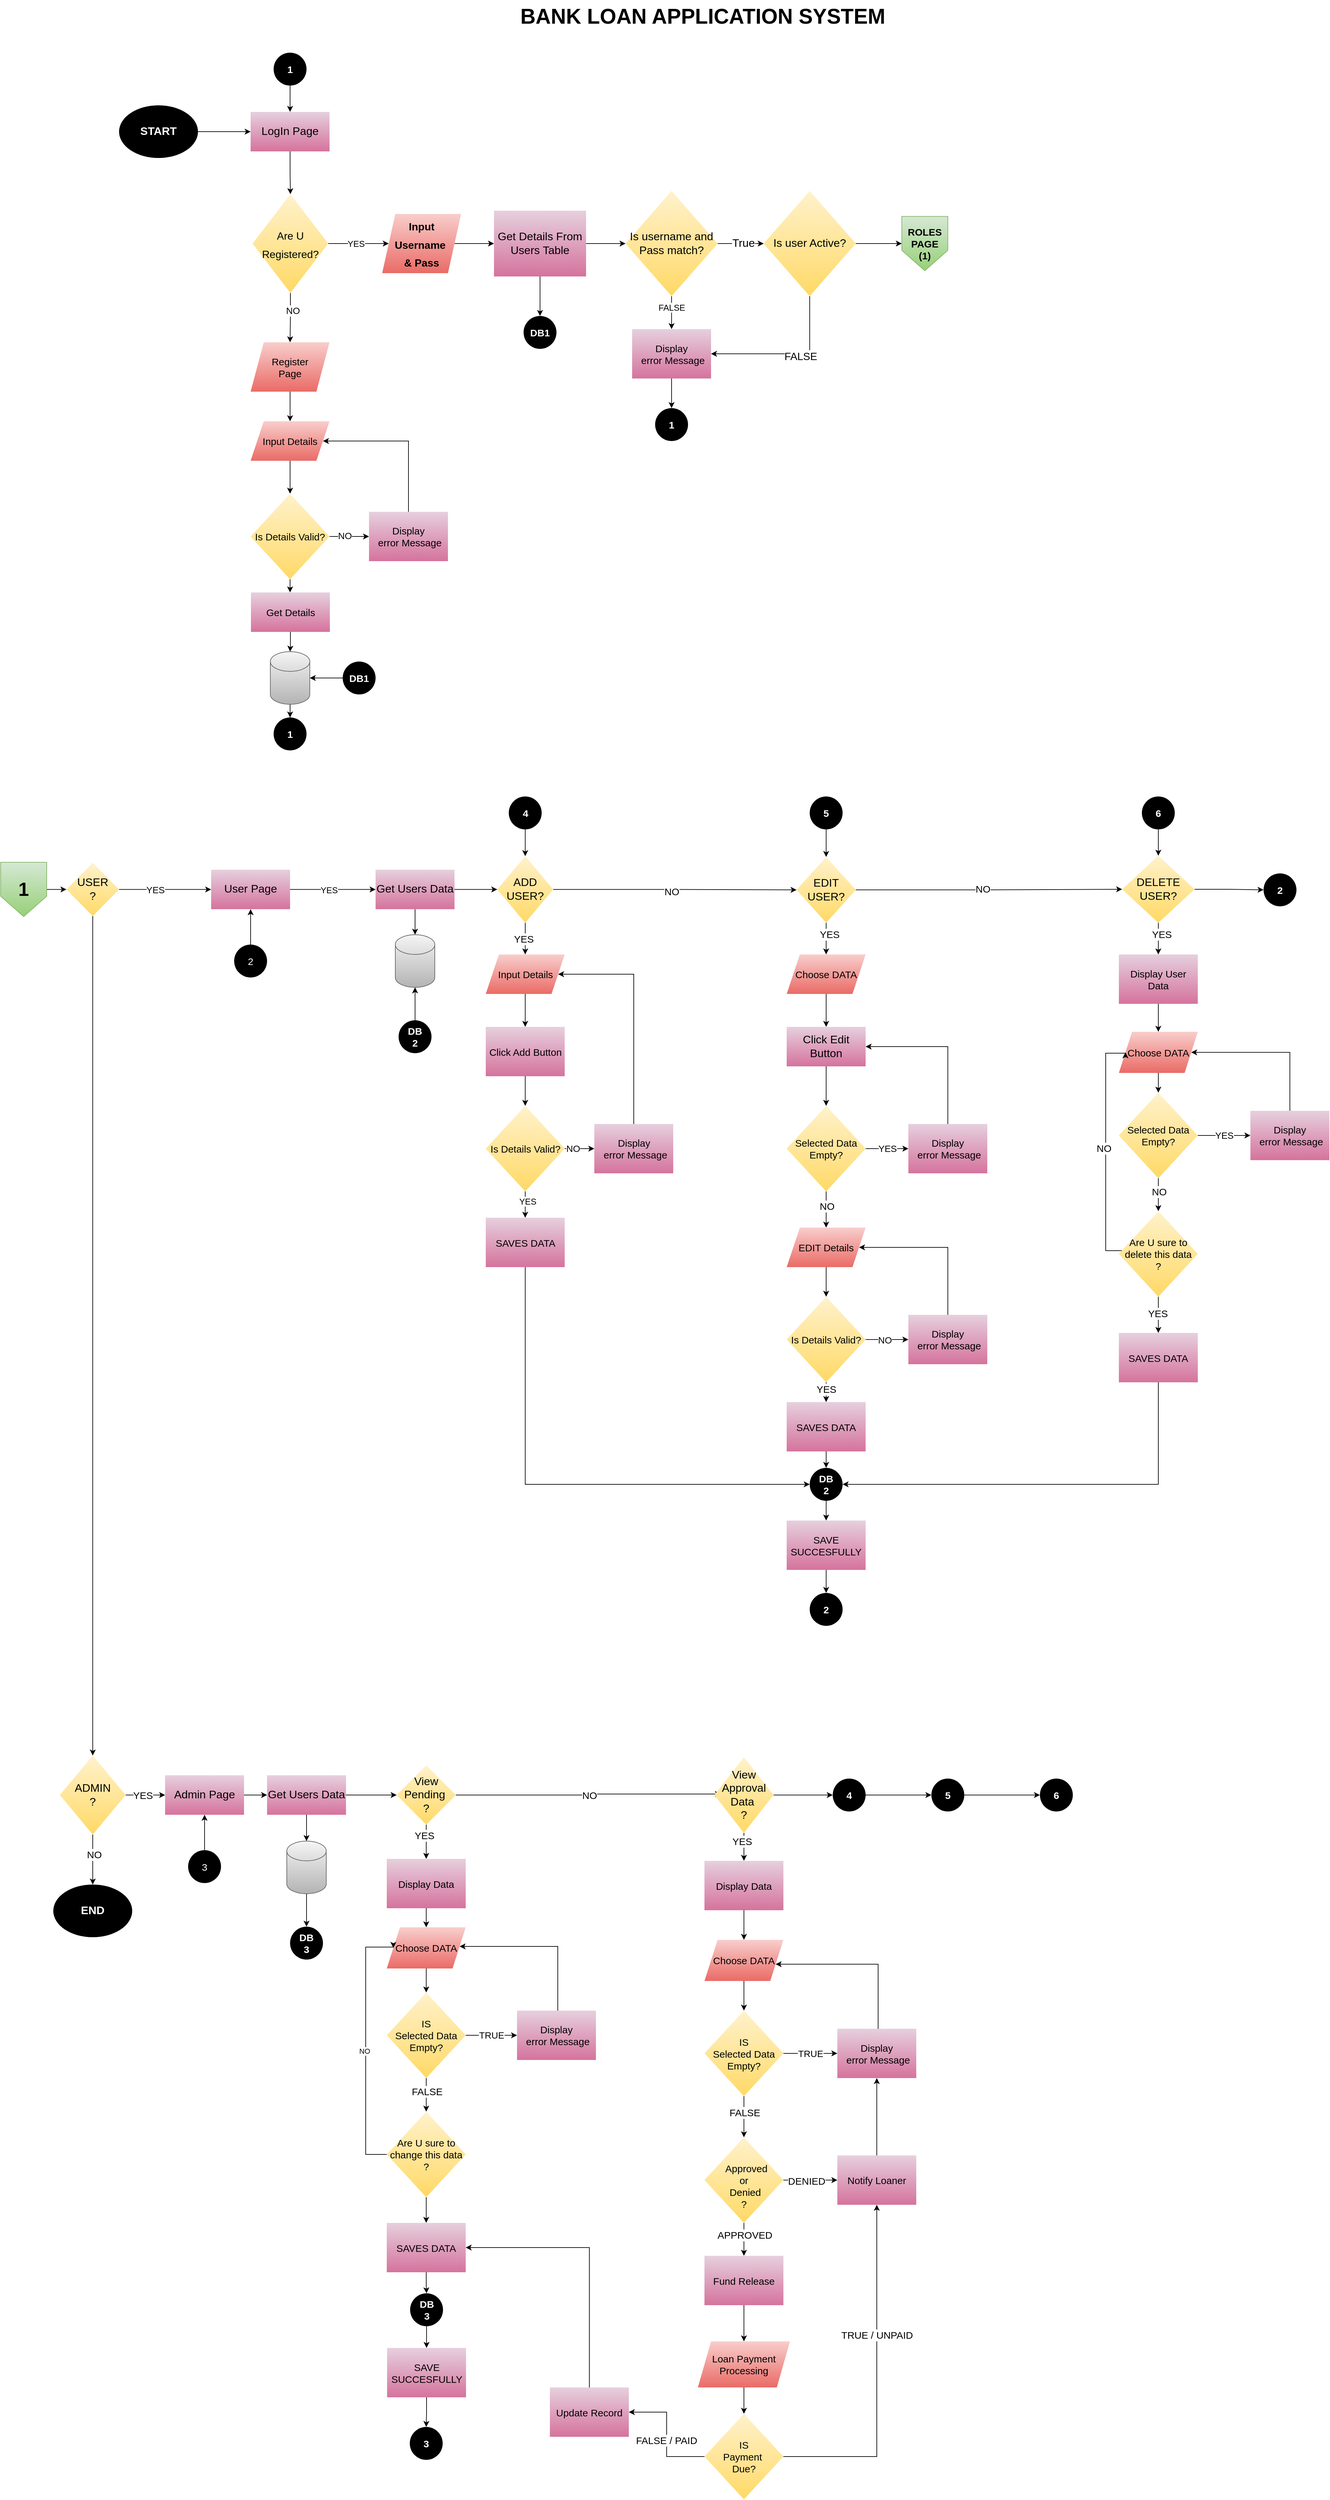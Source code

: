 <mxfile version="26.1.1">
  <diagram id="C5RBs43oDa-KdzZeNtuy" name="Page-1">
    <mxGraphModel dx="1040" dy="656" grid="1" gridSize="10" guides="1" tooltips="1" connect="1" arrows="1" fold="1" page="1" pageScale="1" pageWidth="827" pageHeight="1169" math="0" shadow="0">
      <root>
        <mxCell id="WIyWlLk6GJQsqaUBKTNV-0" />
        <mxCell id="WIyWlLk6GJQsqaUBKTNV-1" parent="WIyWlLk6GJQsqaUBKTNV-0" />
        <mxCell id="inh57ktwLk6tola9zbLV-4" value="" style="edgeStyle=orthogonalEdgeStyle;rounded=0;orthogonalLoop=1;jettySize=auto;html=1;strokeWidth=1;fontSize=8;" edge="1" parent="WIyWlLk6GJQsqaUBKTNV-1" source="inh57ktwLk6tola9zbLV-0" target="inh57ktwLk6tola9zbLV-3">
          <mxGeometry relative="1" as="geometry" />
        </mxCell>
        <mxCell id="inh57ktwLk6tola9zbLV-0" value="&lt;b&gt;START&lt;/b&gt;" style="ellipse;whiteSpace=wrap;html=1;fillColor=light-dark(#003A48,#EDEDED);strokeColor=none;gradientColor=light-dark(#67AB9F,#EDEDED);fillStyle=hatch;fontColor=#FFFFFF;fontSize=17;" vertex="1" parent="WIyWlLk6GJQsqaUBKTNV-1">
          <mxGeometry x="220" y="180" width="120" height="80" as="geometry" />
        </mxCell>
        <mxCell id="inh57ktwLk6tola9zbLV-6" value="" style="edgeStyle=orthogonalEdgeStyle;rounded=0;orthogonalLoop=1;jettySize=auto;html=1;" edge="1" parent="WIyWlLk6GJQsqaUBKTNV-1" source="inh57ktwLk6tola9zbLV-3" target="inh57ktwLk6tola9zbLV-5">
          <mxGeometry relative="1" as="geometry" />
        </mxCell>
        <mxCell id="inh57ktwLk6tola9zbLV-3" value="&lt;font style=&quot;color: rgb(0, 0, 0);&quot;&gt;LogIn Page&lt;/font&gt;" style="whiteSpace=wrap;html=1;fontSize=17;fillColor=#e6d0de;strokeColor=none;gradientColor=#d5739d;fillStyle=hatch;" vertex="1" parent="WIyWlLk6GJQsqaUBKTNV-1">
          <mxGeometry x="420" y="190" width="120" height="60" as="geometry" />
        </mxCell>
        <mxCell id="QzwW5SckIYLt7hIqHZq7-3" value="" style="edgeStyle=orthogonalEdgeStyle;rounded=0;orthogonalLoop=1;jettySize=auto;html=1;" edge="1" parent="WIyWlLk6GJQsqaUBKTNV-1" source="inh57ktwLk6tola9zbLV-5" target="QzwW5SckIYLt7hIqHZq7-2">
          <mxGeometry relative="1" as="geometry" />
        </mxCell>
        <mxCell id="QzwW5SckIYLt7hIqHZq7-8" value="&lt;font style=&quot;font-size: 13px;&quot;&gt;YES&lt;/font&gt;" style="edgeLabel;html=1;align=center;verticalAlign=middle;resizable=0;points=[];" vertex="1" connectable="0" parent="QzwW5SckIYLt7hIqHZq7-3">
          <mxGeometry x="-0.061" relative="1" as="geometry">
            <mxPoint x="-1" as="offset" />
          </mxGeometry>
        </mxCell>
        <mxCell id="QzwW5SckIYLt7hIqHZq7-5" value="" style="edgeStyle=orthogonalEdgeStyle;rounded=0;orthogonalLoop=1;jettySize=auto;html=1;entryX=0.5;entryY=0;entryDx=0;entryDy=0;" edge="1" parent="WIyWlLk6GJQsqaUBKTNV-1" source="inh57ktwLk6tola9zbLV-5" target="QzwW5SckIYLt7hIqHZq7-6">
          <mxGeometry relative="1" as="geometry">
            <mxPoint x="480.0" y="620" as="targetPoint" />
          </mxGeometry>
        </mxCell>
        <mxCell id="QzwW5SckIYLt7hIqHZq7-7" value="NO" style="edgeLabel;html=1;align=center;verticalAlign=middle;resizable=0;points=[];fontSize=14;" vertex="1" connectable="0" parent="QzwW5SckIYLt7hIqHZq7-5">
          <mxGeometry x="-0.29" y="3" relative="1" as="geometry">
            <mxPoint as="offset" />
          </mxGeometry>
        </mxCell>
        <mxCell id="inh57ktwLk6tola9zbLV-5" value="&lt;font style=&quot;font-size: 16px;&quot;&gt;Are U Registered?&lt;/font&gt;" style="rhombus;whiteSpace=wrap;html=1;fontSize=23;fillColor=#fff2cc;strokeColor=none;gradientColor=#ffd966;fillStyle=hatch;" vertex="1" parent="WIyWlLk6GJQsqaUBKTNV-1">
          <mxGeometry x="423" y="315" width="115" height="150" as="geometry" />
        </mxCell>
        <mxCell id="QzwW5SckIYLt7hIqHZq7-35" value="" style="edgeStyle=orthogonalEdgeStyle;rounded=0;orthogonalLoop=1;jettySize=auto;html=1;" edge="1" parent="WIyWlLk6GJQsqaUBKTNV-1" source="QzwW5SckIYLt7hIqHZq7-2" target="QzwW5SckIYLt7hIqHZq7-34">
          <mxGeometry relative="1" as="geometry" />
        </mxCell>
        <mxCell id="QzwW5SckIYLt7hIqHZq7-2" value="&lt;font style=&quot;font-size: 16px;&quot;&gt;&lt;b style=&quot;&quot;&gt;Input Username&amp;nbsp;&lt;/b&gt;&lt;/font&gt;&lt;div&gt;&lt;font style=&quot;font-size: 16px;&quot;&gt;&lt;b style=&quot;&quot;&gt;&amp;amp; Pass&lt;/b&gt;&lt;/font&gt;&lt;/div&gt;" style="shape=parallelogram;perimeter=parallelogramPerimeter;whiteSpace=wrap;html=1;fixedSize=1;fontSize=23;fillColor=#f8cecc;strokeColor=none;gradientColor=#ea6b66;fillStyle=hatch;" vertex="1" parent="WIyWlLk6GJQsqaUBKTNV-1">
          <mxGeometry x="620" y="345" width="120" height="90" as="geometry" />
        </mxCell>
        <mxCell id="QzwW5SckIYLt7hIqHZq7-10" value="" style="edgeStyle=orthogonalEdgeStyle;rounded=0;orthogonalLoop=1;jettySize=auto;html=1;" edge="1" parent="WIyWlLk6GJQsqaUBKTNV-1" source="QzwW5SckIYLt7hIqHZq7-6" target="QzwW5SckIYLt7hIqHZq7-9">
          <mxGeometry relative="1" as="geometry" />
        </mxCell>
        <mxCell id="QzwW5SckIYLt7hIqHZq7-6" value="Register &lt;br&gt;Page" style="shape=parallelogram;perimeter=parallelogramPerimeter;whiteSpace=wrap;html=1;fixedSize=1;fillColor=#f8cecc;gradientColor=#ea6b66;strokeColor=none;fontSize=15;" vertex="1" parent="WIyWlLk6GJQsqaUBKTNV-1">
          <mxGeometry x="420" y="540" width="120" height="75" as="geometry" />
        </mxCell>
        <mxCell id="QzwW5SckIYLt7hIqHZq7-15" value="" style="edgeStyle=orthogonalEdgeStyle;rounded=0;orthogonalLoop=1;jettySize=auto;html=1;" edge="1" parent="WIyWlLk6GJQsqaUBKTNV-1" source="QzwW5SckIYLt7hIqHZq7-9" target="QzwW5SckIYLt7hIqHZq7-14">
          <mxGeometry relative="1" as="geometry" />
        </mxCell>
        <mxCell id="QzwW5SckIYLt7hIqHZq7-9" value="Input Details" style="shape=parallelogram;perimeter=parallelogramPerimeter;whiteSpace=wrap;html=1;fixedSize=1;fontSize=15;fillColor=#f8cecc;strokeColor=none;gradientColor=#ea6b66;" vertex="1" parent="WIyWlLk6GJQsqaUBKTNV-1">
          <mxGeometry x="420" y="660" width="120" height="60" as="geometry" />
        </mxCell>
        <mxCell id="QzwW5SckIYLt7hIqHZq7-17" value="" style="edgeStyle=orthogonalEdgeStyle;rounded=0;orthogonalLoop=1;jettySize=auto;html=1;" edge="1" parent="WIyWlLk6GJQsqaUBKTNV-1" source="QzwW5SckIYLt7hIqHZq7-14" target="QzwW5SckIYLt7hIqHZq7-16">
          <mxGeometry relative="1" as="geometry" />
        </mxCell>
        <mxCell id="QzwW5SckIYLt7hIqHZq7-19" value="NO" style="edgeLabel;html=1;align=center;verticalAlign=middle;resizable=0;points=[];fontSize=14;" vertex="1" connectable="0" parent="QzwW5SckIYLt7hIqHZq7-17">
          <mxGeometry x="-0.238" y="1" relative="1" as="geometry">
            <mxPoint as="offset" />
          </mxGeometry>
        </mxCell>
        <mxCell id="QzwW5SckIYLt7hIqHZq7-24" value="" style="edgeStyle=orthogonalEdgeStyle;rounded=0;orthogonalLoop=1;jettySize=auto;html=1;" edge="1" parent="WIyWlLk6GJQsqaUBKTNV-1" source="QzwW5SckIYLt7hIqHZq7-14" target="QzwW5SckIYLt7hIqHZq7-23">
          <mxGeometry relative="1" as="geometry" />
        </mxCell>
        <mxCell id="QzwW5SckIYLt7hIqHZq7-14" value="Is Details Valid?" style="rhombus;whiteSpace=wrap;html=1;fontSize=15;fillColor=#fff2cc;strokeColor=none;gradientColor=#ffd966;" vertex="1" parent="WIyWlLk6GJQsqaUBKTNV-1">
          <mxGeometry x="420" y="770" width="120" height="130" as="geometry" />
        </mxCell>
        <mxCell id="QzwW5SckIYLt7hIqHZq7-18" style="edgeStyle=orthogonalEdgeStyle;rounded=0;orthogonalLoop=1;jettySize=auto;html=1;entryX=1;entryY=0.5;entryDx=0;entryDy=0;" edge="1" parent="WIyWlLk6GJQsqaUBKTNV-1" source="QzwW5SckIYLt7hIqHZq7-16" target="QzwW5SckIYLt7hIqHZq7-9">
          <mxGeometry relative="1" as="geometry">
            <Array as="points">
              <mxPoint x="660" y="690" />
            </Array>
          </mxGeometry>
        </mxCell>
        <mxCell id="QzwW5SckIYLt7hIqHZq7-16" value="Display&lt;div&gt;&lt;span style=&quot;background-color: transparent; color: light-dark(rgb(0, 0, 0), rgb(255, 255, 255));&quot;&gt;&amp;nbsp;error Message&lt;/span&gt;&lt;/div&gt;" style="whiteSpace=wrap;html=1;fontSize=15;fillColor=#e6d0de;strokeColor=none;gradientColor=#d5739d;" vertex="1" parent="WIyWlLk6GJQsqaUBKTNV-1">
          <mxGeometry x="600" y="797.5" width="120" height="75" as="geometry" />
        </mxCell>
        <mxCell id="QzwW5SckIYLt7hIqHZq7-31" value="" style="edgeStyle=orthogonalEdgeStyle;rounded=0;orthogonalLoop=1;jettySize=auto;html=1;" edge="1" parent="WIyWlLk6GJQsqaUBKTNV-1" source="QzwW5SckIYLt7hIqHZq7-21" target="QzwW5SckIYLt7hIqHZq7-30">
          <mxGeometry relative="1" as="geometry" />
        </mxCell>
        <mxCell id="QzwW5SckIYLt7hIqHZq7-21" value="" style="shape=cylinder3;whiteSpace=wrap;html=1;boundedLbl=1;backgroundOutline=1;size=15;fillColor=#f5f5f5;gradientColor=#b3b3b3;strokeColor=#666666;" vertex="1" parent="WIyWlLk6GJQsqaUBKTNV-1">
          <mxGeometry x="450" y="1010" width="60" height="80" as="geometry" />
        </mxCell>
        <mxCell id="QzwW5SckIYLt7hIqHZq7-25" value="" style="edgeStyle=orthogonalEdgeStyle;rounded=0;orthogonalLoop=1;jettySize=auto;html=1;" edge="1" parent="WIyWlLk6GJQsqaUBKTNV-1" source="QzwW5SckIYLt7hIqHZq7-23" target="QzwW5SckIYLt7hIqHZq7-21">
          <mxGeometry relative="1" as="geometry" />
        </mxCell>
        <mxCell id="QzwW5SckIYLt7hIqHZq7-23" value="Get Details" style="whiteSpace=wrap;html=1;fontSize=15;fillColor=#e6d0de;strokeColor=none;gradientColor=#d5739d;" vertex="1" parent="WIyWlLk6GJQsqaUBKTNV-1">
          <mxGeometry x="420.5" y="920" width="120" height="60" as="geometry" />
        </mxCell>
        <mxCell id="QzwW5SckIYLt7hIqHZq7-73" value="" style="edgeStyle=orthogonalEdgeStyle;rounded=0;orthogonalLoop=1;jettySize=auto;html=1;" edge="1" parent="WIyWlLk6GJQsqaUBKTNV-1" source="QzwW5SckIYLt7hIqHZq7-28" target="QzwW5SckIYLt7hIqHZq7-21">
          <mxGeometry relative="1" as="geometry" />
        </mxCell>
        <mxCell id="QzwW5SckIYLt7hIqHZq7-28" value="&lt;b&gt;DB1&lt;/b&gt;" style="ellipse;whiteSpace=wrap;html=1;fillColor=light-dark(#003A48,#EDEDED);strokeColor=none;gradientColor=light-dark(#67AB9F,#EDEDED);fillStyle=hatch;fontColor=#FFFFFF;fontSize=15;" vertex="1" parent="WIyWlLk6GJQsqaUBKTNV-1">
          <mxGeometry x="560" y="1025" width="50" height="50" as="geometry" />
        </mxCell>
        <mxCell id="QzwW5SckIYLt7hIqHZq7-30" value="&lt;b&gt;1&lt;/b&gt;" style="ellipse;whiteSpace=wrap;html=1;fillColor=light-dark(#003A48,#EDEDED);strokeColor=none;gradientColor=light-dark(#67AB9F,#EDEDED);fillStyle=hatch;fontColor=#FFFFFF;fontSize=15;" vertex="1" parent="WIyWlLk6GJQsqaUBKTNV-1">
          <mxGeometry x="455" y="1110" width="50" height="50" as="geometry" />
        </mxCell>
        <mxCell id="QzwW5SckIYLt7hIqHZq7-74" value="" style="edgeStyle=orthogonalEdgeStyle;rounded=0;orthogonalLoop=1;jettySize=auto;html=1;" edge="1" parent="WIyWlLk6GJQsqaUBKTNV-1" source="QzwW5SckIYLt7hIqHZq7-32" target="inh57ktwLk6tola9zbLV-3">
          <mxGeometry relative="1" as="geometry" />
        </mxCell>
        <mxCell id="QzwW5SckIYLt7hIqHZq7-32" value="&lt;b&gt;1&lt;/b&gt;" style="ellipse;whiteSpace=wrap;html=1;fillColor=light-dark(#003A48,#EDEDED);strokeColor=none;gradientColor=light-dark(#67AB9F,#EDEDED);fillStyle=hatch;fontColor=#FFFFFF;fontSize=15;" vertex="1" parent="WIyWlLk6GJQsqaUBKTNV-1">
          <mxGeometry x="455" y="100" width="50" height="50" as="geometry" />
        </mxCell>
        <mxCell id="QzwW5SckIYLt7hIqHZq7-38" value="" style="edgeStyle=orthogonalEdgeStyle;rounded=0;orthogonalLoop=1;jettySize=auto;html=1;" edge="1" parent="WIyWlLk6GJQsqaUBKTNV-1" source="QzwW5SckIYLt7hIqHZq7-34" target="QzwW5SckIYLt7hIqHZq7-37">
          <mxGeometry relative="1" as="geometry" />
        </mxCell>
        <mxCell id="QzwW5SckIYLt7hIqHZq7-40" value="" style="edgeStyle=orthogonalEdgeStyle;rounded=0;orthogonalLoop=1;jettySize=auto;html=1;" edge="1" parent="WIyWlLk6GJQsqaUBKTNV-1" source="QzwW5SckIYLt7hIqHZq7-34" target="QzwW5SckIYLt7hIqHZq7-39">
          <mxGeometry relative="1" as="geometry" />
        </mxCell>
        <mxCell id="QzwW5SckIYLt7hIqHZq7-34" value="Get Details From Users Table" style="whiteSpace=wrap;html=1;fontSize=17;fillColor=#e6d0de;strokeColor=none;gradientColor=#d5739d;fillStyle=hatch;" vertex="1" parent="WIyWlLk6GJQsqaUBKTNV-1">
          <mxGeometry x="790" y="340" width="140" height="100" as="geometry" />
        </mxCell>
        <mxCell id="QzwW5SckIYLt7hIqHZq7-37" value="&lt;b&gt;DB1&lt;/b&gt;" style="ellipse;whiteSpace=wrap;html=1;fillColor=light-dark(#003A48,#EDEDED);strokeColor=none;gradientColor=light-dark(#67AB9F,#EDEDED);fillStyle=hatch;fontColor=#FFFFFF;fontSize=15;" vertex="1" parent="WIyWlLk6GJQsqaUBKTNV-1">
          <mxGeometry x="835" y="500" width="50" height="50" as="geometry" />
        </mxCell>
        <mxCell id="QzwW5SckIYLt7hIqHZq7-42" value="Tru" style="edgeStyle=orthogonalEdgeStyle;rounded=0;orthogonalLoop=1;jettySize=auto;html=1;" edge="1" parent="WIyWlLk6GJQsqaUBKTNV-1" source="QzwW5SckIYLt7hIqHZq7-39" target="QzwW5SckIYLt7hIqHZq7-41">
          <mxGeometry relative="1" as="geometry" />
        </mxCell>
        <mxCell id="QzwW5SckIYLt7hIqHZq7-47" value="True" style="edgeLabel;html=1;align=center;verticalAlign=middle;resizable=0;points=[];fontSize=17;" vertex="1" connectable="0" parent="QzwW5SckIYLt7hIqHZq7-42">
          <mxGeometry x="0.095" relative="1" as="geometry">
            <mxPoint as="offset" />
          </mxGeometry>
        </mxCell>
        <mxCell id="QzwW5SckIYLt7hIqHZq7-44" value="" style="edgeStyle=orthogonalEdgeStyle;rounded=0;orthogonalLoop=1;jettySize=auto;html=1;" edge="1" parent="WIyWlLk6GJQsqaUBKTNV-1" source="QzwW5SckIYLt7hIqHZq7-39" target="QzwW5SckIYLt7hIqHZq7-43">
          <mxGeometry relative="1" as="geometry" />
        </mxCell>
        <mxCell id="QzwW5SckIYLt7hIqHZq7-46" value="FALSE" style="edgeLabel;html=1;align=center;verticalAlign=middle;resizable=0;points=[];fontSize=13;" vertex="1" connectable="0" parent="QzwW5SckIYLt7hIqHZq7-44">
          <mxGeometry x="-0.32" relative="1" as="geometry">
            <mxPoint as="offset" />
          </mxGeometry>
        </mxCell>
        <mxCell id="QzwW5SckIYLt7hIqHZq7-39" value="Is username and Pass match?" style="rhombus;whiteSpace=wrap;html=1;fontSize=17;fillColor=#fff2cc;strokeColor=none;gradientColor=#ffd966;fillStyle=hatch;" vertex="1" parent="WIyWlLk6GJQsqaUBKTNV-1">
          <mxGeometry x="990" y="310" width="140" height="160" as="geometry" />
        </mxCell>
        <mxCell id="QzwW5SckIYLt7hIqHZq7-52" style="edgeStyle=orthogonalEdgeStyle;rounded=0;orthogonalLoop=1;jettySize=auto;html=1;entryX=1;entryY=0.5;entryDx=0;entryDy=0;" edge="1" parent="WIyWlLk6GJQsqaUBKTNV-1" source="QzwW5SckIYLt7hIqHZq7-41" target="QzwW5SckIYLt7hIqHZq7-43">
          <mxGeometry relative="1" as="geometry">
            <Array as="points">
              <mxPoint x="1270" y="558" />
            </Array>
          </mxGeometry>
        </mxCell>
        <mxCell id="QzwW5SckIYLt7hIqHZq7-53" value="FALSE" style="edgeLabel;html=1;align=center;verticalAlign=middle;resizable=0;points=[];fontSize=16;" vertex="1" connectable="0" parent="QzwW5SckIYLt7hIqHZq7-52">
          <mxGeometry x="-0.137" y="3" relative="1" as="geometry">
            <mxPoint x="1" as="offset" />
          </mxGeometry>
        </mxCell>
        <mxCell id="QzwW5SckIYLt7hIqHZq7-57" value="" style="edgeStyle=orthogonalEdgeStyle;rounded=0;orthogonalLoop=1;jettySize=auto;html=1;" edge="1" parent="WIyWlLk6GJQsqaUBKTNV-1" source="QzwW5SckIYLt7hIqHZq7-41" target="QzwW5SckIYLt7hIqHZq7-56">
          <mxGeometry relative="1" as="geometry" />
        </mxCell>
        <mxCell id="QzwW5SckIYLt7hIqHZq7-41" value="Is user Active?" style="rhombus;whiteSpace=wrap;html=1;fontSize=17;fillColor=#fff2cc;strokeColor=none;gradientColor=#ffd966;fillStyle=hatch;" vertex="1" parent="WIyWlLk6GJQsqaUBKTNV-1">
          <mxGeometry x="1200" y="310" width="140" height="160" as="geometry" />
        </mxCell>
        <mxCell id="QzwW5SckIYLt7hIqHZq7-50" value="" style="edgeStyle=orthogonalEdgeStyle;rounded=0;orthogonalLoop=1;jettySize=auto;html=1;" edge="1" parent="WIyWlLk6GJQsqaUBKTNV-1" source="QzwW5SckIYLt7hIqHZq7-43" target="QzwW5SckIYLt7hIqHZq7-49">
          <mxGeometry relative="1" as="geometry" />
        </mxCell>
        <mxCell id="QzwW5SckIYLt7hIqHZq7-43" value="Display&lt;div&gt;&lt;span style=&quot;background-color: transparent; color: light-dark(rgb(0, 0, 0), rgb(255, 255, 255));&quot;&gt;&amp;nbsp;error Message&lt;/span&gt;&lt;/div&gt;" style="whiteSpace=wrap;html=1;fontSize=15;fillColor=#e6d0de;strokeColor=none;gradientColor=#d5739d;" vertex="1" parent="WIyWlLk6GJQsqaUBKTNV-1">
          <mxGeometry x="1000" y="520" width="120" height="75" as="geometry" />
        </mxCell>
        <mxCell id="QzwW5SckIYLt7hIqHZq7-49" value="&lt;b&gt;1&lt;/b&gt;" style="ellipse;whiteSpace=wrap;html=1;fillColor=light-dark(#003A48,#EDEDED);strokeColor=none;gradientColor=light-dark(#67AB9F,#EDEDED);fillStyle=hatch;fontColor=#FFFFFF;fontSize=15;" vertex="1" parent="WIyWlLk6GJQsqaUBKTNV-1">
          <mxGeometry x="1035" y="640" width="50" height="50" as="geometry" />
        </mxCell>
        <mxCell id="QzwW5SckIYLt7hIqHZq7-55" value="BANK LOAN APPLICATION SYSTEM" style="text;html=1;align=center;verticalAlign=middle;resizable=0;points=[];autosize=1;strokeColor=none;fillColor=none;fontSize=32;fontStyle=1" vertex="1" parent="WIyWlLk6GJQsqaUBKTNV-1">
          <mxGeometry x="827" y="20" width="560" height="50" as="geometry" />
        </mxCell>
        <mxCell id="QzwW5SckIYLt7hIqHZq7-56" value="ROLES PAGE&lt;br&gt;(1)" style="shape=offPageConnector;whiteSpace=wrap;html=1;fillColor=#d5e8d4;gradientColor=#97d077;strokeColor=#82b366;fontStyle=1;fontSize=15;" vertex="1" parent="WIyWlLk6GJQsqaUBKTNV-1">
          <mxGeometry x="1410" y="348.75" width="70" height="82.5" as="geometry" />
        </mxCell>
        <mxCell id="QzwW5SckIYLt7hIqHZq7-101" value="" style="edgeStyle=orthogonalEdgeStyle;rounded=0;orthogonalLoop=1;jettySize=auto;html=1;" edge="1" parent="WIyWlLk6GJQsqaUBKTNV-1" source="QzwW5SckIYLt7hIqHZq7-58" target="QzwW5SckIYLt7hIqHZq7-100">
          <mxGeometry relative="1" as="geometry" />
        </mxCell>
        <mxCell id="QzwW5SckIYLt7hIqHZq7-58" value="1" style="shape=offPageConnector;whiteSpace=wrap;html=1;fillColor=#d5e8d4;gradientColor=#97d077;strokeColor=#82b366;fontStyle=1;fontSize=29;" vertex="1" parent="WIyWlLk6GJQsqaUBKTNV-1">
          <mxGeometry x="40" y="1330" width="70" height="82.5" as="geometry" />
        </mxCell>
        <mxCell id="QzwW5SckIYLt7hIqHZq7-62" value="&lt;font style=&quot;color: rgb(0, 0, 0);&quot;&gt;User Page&lt;/font&gt;" style="whiteSpace=wrap;html=1;fontSize=17;fillColor=#e6d0de;strokeColor=none;gradientColor=#d5739d;fillStyle=hatch;" vertex="1" parent="WIyWlLk6GJQsqaUBKTNV-1">
          <mxGeometry x="360" y="1341.25" width="120" height="60" as="geometry" />
        </mxCell>
        <mxCell id="QzwW5SckIYLt7hIqHZq7-68" value="" style="edgeStyle=orthogonalEdgeStyle;rounded=0;orthogonalLoop=1;jettySize=auto;html=1;exitX=1;exitY=0.5;exitDx=0;exitDy=0;" edge="1" parent="WIyWlLk6GJQsqaUBKTNV-1" source="QzwW5SckIYLt7hIqHZq7-62" target="QzwW5SckIYLt7hIqHZq7-66">
          <mxGeometry relative="1" as="geometry">
            <mxPoint x="538" y="1371.25" as="sourcePoint" />
          </mxGeometry>
        </mxCell>
        <mxCell id="QzwW5SckIYLt7hIqHZq7-77" value="YES" style="edgeLabel;html=1;align=center;verticalAlign=middle;resizable=0;points=[];fontSize=13;" vertex="1" connectable="0" parent="QzwW5SckIYLt7hIqHZq7-68">
          <mxGeometry x="-0.111" relative="1" as="geometry">
            <mxPoint x="1" as="offset" />
          </mxGeometry>
        </mxCell>
        <mxCell id="QzwW5SckIYLt7hIqHZq7-71" value="" style="edgeStyle=orthogonalEdgeStyle;rounded=0;orthogonalLoop=1;jettySize=auto;html=1;" edge="1" parent="WIyWlLk6GJQsqaUBKTNV-1" source="QzwW5SckIYLt7hIqHZq7-66" target="QzwW5SckIYLt7hIqHZq7-69">
          <mxGeometry relative="1" as="geometry" />
        </mxCell>
        <mxCell id="QzwW5SckIYLt7hIqHZq7-79" value="" style="edgeStyle=orthogonalEdgeStyle;rounded=0;orthogonalLoop=1;jettySize=auto;html=1;" edge="1" parent="WIyWlLk6GJQsqaUBKTNV-1" source="QzwW5SckIYLt7hIqHZq7-66" target="QzwW5SckIYLt7hIqHZq7-78">
          <mxGeometry relative="1" as="geometry" />
        </mxCell>
        <mxCell id="QzwW5SckIYLt7hIqHZq7-66" value="&lt;font style=&quot;color: rgb(0, 0, 0);&quot;&gt;Get Users Data&lt;/font&gt;" style="whiteSpace=wrap;html=1;fontSize=17;fillColor=#e6d0de;strokeColor=none;gradientColor=#d5739d;fillStyle=hatch;" vertex="1" parent="WIyWlLk6GJQsqaUBKTNV-1">
          <mxGeometry x="610" y="1341.25" width="120" height="60" as="geometry" />
        </mxCell>
        <mxCell id="QzwW5SckIYLt7hIqHZq7-69" value="" style="shape=cylinder3;whiteSpace=wrap;html=1;boundedLbl=1;backgroundOutline=1;size=15;fillColor=#f5f5f5;gradientColor=#b3b3b3;strokeColor=#666666;" vertex="1" parent="WIyWlLk6GJQsqaUBKTNV-1">
          <mxGeometry x="640" y="1440" width="60" height="80" as="geometry" />
        </mxCell>
        <mxCell id="QzwW5SckIYLt7hIqHZq7-72" value="" style="edgeStyle=orthogonalEdgeStyle;rounded=0;orthogonalLoop=1;jettySize=auto;html=1;" edge="1" parent="WIyWlLk6GJQsqaUBKTNV-1" source="QzwW5SckIYLt7hIqHZq7-70" target="QzwW5SckIYLt7hIqHZq7-69">
          <mxGeometry relative="1" as="geometry" />
        </mxCell>
        <mxCell id="QzwW5SckIYLt7hIqHZq7-70" value="&lt;b&gt;DB&lt;/b&gt;&lt;div&gt;&lt;b&gt;2&lt;/b&gt;&lt;/div&gt;" style="ellipse;whiteSpace=wrap;html=1;fillColor=light-dark(#003A48,#EDEDED);strokeColor=none;gradientColor=light-dark(#67AB9F,#EDEDED);fillStyle=hatch;fontColor=#FFFFFF;fontSize=15;" vertex="1" parent="WIyWlLk6GJQsqaUBKTNV-1">
          <mxGeometry x="645" y="1570" width="50" height="50" as="geometry" />
        </mxCell>
        <mxCell id="QzwW5SckIYLt7hIqHZq7-76" value="" style="edgeStyle=orthogonalEdgeStyle;rounded=0;orthogonalLoop=1;jettySize=auto;html=1;" edge="1" parent="WIyWlLk6GJQsqaUBKTNV-1" source="QzwW5SckIYLt7hIqHZq7-75" target="QzwW5SckIYLt7hIqHZq7-62">
          <mxGeometry relative="1" as="geometry" />
        </mxCell>
        <mxCell id="QzwW5SckIYLt7hIqHZq7-75" value="2" style="ellipse;whiteSpace=wrap;html=1;fillColor=light-dark(#003A48,#EDEDED);strokeColor=none;gradientColor=light-dark(#67AB9F,#EDEDED);fillStyle=hatch;fontColor=#FFFFFF;fontSize=15;" vertex="1" parent="WIyWlLk6GJQsqaUBKTNV-1">
          <mxGeometry x="395" y="1455" width="50" height="50" as="geometry" />
        </mxCell>
        <mxCell id="QzwW5SckIYLt7hIqHZq7-81" value="" style="edgeStyle=orthogonalEdgeStyle;rounded=0;orthogonalLoop=1;jettySize=auto;html=1;" edge="1" parent="WIyWlLk6GJQsqaUBKTNV-1" source="QzwW5SckIYLt7hIqHZq7-78" target="QzwW5SckIYLt7hIqHZq7-80">
          <mxGeometry relative="1" as="geometry" />
        </mxCell>
        <mxCell id="QzwW5SckIYLt7hIqHZq7-85" value="NO" style="edgeLabel;html=1;align=center;verticalAlign=middle;resizable=0;points=[];fontSize=15;" vertex="1" connectable="0" parent="QzwW5SckIYLt7hIqHZq7-81">
          <mxGeometry x="-0.03" y="-2" relative="1" as="geometry">
            <mxPoint as="offset" />
          </mxGeometry>
        </mxCell>
        <mxCell id="QzwW5SckIYLt7hIqHZq7-83" value="" style="edgeStyle=orthogonalEdgeStyle;rounded=0;orthogonalLoop=1;jettySize=auto;html=1;" edge="1" parent="WIyWlLk6GJQsqaUBKTNV-1" source="QzwW5SckIYLt7hIqHZq7-78" target="QzwW5SckIYLt7hIqHZq7-82">
          <mxGeometry relative="1" as="geometry" />
        </mxCell>
        <mxCell id="QzwW5SckIYLt7hIqHZq7-84" value="YES" style="edgeLabel;html=1;align=center;verticalAlign=middle;resizable=0;points=[];fontSize=15;" vertex="1" connectable="0" parent="QzwW5SckIYLt7hIqHZq7-83">
          <mxGeometry x="0.003" y="-3" relative="1" as="geometry">
            <mxPoint as="offset" />
          </mxGeometry>
        </mxCell>
        <mxCell id="QzwW5SckIYLt7hIqHZq7-78" value="ADD USER?" style="rhombus;whiteSpace=wrap;html=1;fontSize=17;fillColor=#fff2cc;strokeColor=none;gradientColor=#ffd966;fillStyle=hatch;" vertex="1" parent="WIyWlLk6GJQsqaUBKTNV-1">
          <mxGeometry x="795" y="1320.63" width="85" height="101.25" as="geometry" />
        </mxCell>
        <mxCell id="QzwW5SckIYLt7hIqHZq7-114" value="" style="edgeStyle=orthogonalEdgeStyle;rounded=0;orthogonalLoop=1;jettySize=auto;html=1;" edge="1" parent="WIyWlLk6GJQsqaUBKTNV-1" source="QzwW5SckIYLt7hIqHZq7-80" target="QzwW5SckIYLt7hIqHZq7-113">
          <mxGeometry relative="1" as="geometry" />
        </mxCell>
        <mxCell id="QzwW5SckIYLt7hIqHZq7-116" value="YES" style="edgeLabel;html=1;align=center;verticalAlign=middle;resizable=0;points=[];fontSize=15;" vertex="1" connectable="0" parent="QzwW5SckIYLt7hIqHZq7-114">
          <mxGeometry x="-0.302" y="5" relative="1" as="geometry">
            <mxPoint as="offset" />
          </mxGeometry>
        </mxCell>
        <mxCell id="QzwW5SckIYLt7hIqHZq7-141" value="" style="edgeStyle=orthogonalEdgeStyle;rounded=0;orthogonalLoop=1;jettySize=auto;html=1;" edge="1" parent="WIyWlLk6GJQsqaUBKTNV-1" source="QzwW5SckIYLt7hIqHZq7-80" target="QzwW5SckIYLt7hIqHZq7-140">
          <mxGeometry relative="1" as="geometry" />
        </mxCell>
        <mxCell id="QzwW5SckIYLt7hIqHZq7-142" value="NO" style="edgeLabel;html=1;align=center;verticalAlign=middle;resizable=0;points=[];fontSize=15;" vertex="1" connectable="0" parent="QzwW5SckIYLt7hIqHZq7-141">
          <mxGeometry x="-0.048" y="2" relative="1" as="geometry">
            <mxPoint as="offset" />
          </mxGeometry>
        </mxCell>
        <mxCell id="QzwW5SckIYLt7hIqHZq7-80" value="EDIT USER?" style="rhombus;whiteSpace=wrap;html=1;fontSize=17;fillColor=#fff2cc;strokeColor=none;gradientColor=#ffd966;fillStyle=hatch;" vertex="1" parent="WIyWlLk6GJQsqaUBKTNV-1">
          <mxGeometry x="1250" y="1321.88" width="90" height="100" as="geometry" />
        </mxCell>
        <mxCell id="QzwW5SckIYLt7hIqHZq7-106" value="" style="edgeStyle=orthogonalEdgeStyle;rounded=0;orthogonalLoop=1;jettySize=auto;html=1;" edge="1" parent="WIyWlLk6GJQsqaUBKTNV-1" source="QzwW5SckIYLt7hIqHZq7-82" target="QzwW5SckIYLt7hIqHZq7-104">
          <mxGeometry relative="1" as="geometry" />
        </mxCell>
        <mxCell id="QzwW5SckIYLt7hIqHZq7-82" value="Input Details" style="shape=parallelogram;perimeter=parallelogramPerimeter;whiteSpace=wrap;html=1;fixedSize=1;fontSize=15;fillColor=#f8cecc;strokeColor=none;gradientColor=#ea6b66;" vertex="1" parent="WIyWlLk6GJQsqaUBKTNV-1">
          <mxGeometry x="777.5" y="1470" width="120" height="60" as="geometry" />
        </mxCell>
        <mxCell id="QzwW5SckIYLt7hIqHZq7-89" value="" style="edgeStyle=orthogonalEdgeStyle;rounded=0;orthogonalLoop=1;jettySize=auto;html=1;" edge="1" parent="WIyWlLk6GJQsqaUBKTNV-1" source="QzwW5SckIYLt7hIqHZq7-86" target="QzwW5SckIYLt7hIqHZq7-88">
          <mxGeometry relative="1" as="geometry" />
        </mxCell>
        <mxCell id="QzwW5SckIYLt7hIqHZq7-91" value="NO" style="edgeLabel;html=1;align=center;verticalAlign=middle;resizable=0;points=[];fontSize=14;" vertex="1" connectable="0" parent="QzwW5SckIYLt7hIqHZq7-89">
          <mxGeometry x="-0.458" relative="1" as="geometry">
            <mxPoint as="offset" />
          </mxGeometry>
        </mxCell>
        <mxCell id="QzwW5SckIYLt7hIqHZq7-94" value="" style="edgeStyle=orthogonalEdgeStyle;rounded=0;orthogonalLoop=1;jettySize=auto;html=1;" edge="1" parent="WIyWlLk6GJQsqaUBKTNV-1" source="QzwW5SckIYLt7hIqHZq7-86" target="QzwW5SckIYLt7hIqHZq7-92">
          <mxGeometry relative="1" as="geometry" />
        </mxCell>
        <mxCell id="QzwW5SckIYLt7hIqHZq7-98" value="YES" style="edgeLabel;html=1;align=center;verticalAlign=middle;resizable=0;points=[];fontSize=13;" vertex="1" connectable="0" parent="QzwW5SckIYLt7hIqHZq7-94">
          <mxGeometry x="-0.271" y="3" relative="1" as="geometry">
            <mxPoint as="offset" />
          </mxGeometry>
        </mxCell>
        <mxCell id="QzwW5SckIYLt7hIqHZq7-86" value="Is Details Valid?" style="rhombus;whiteSpace=wrap;html=1;fontSize=15;fillColor=#fff2cc;strokeColor=none;gradientColor=#ffd966;" vertex="1" parent="WIyWlLk6GJQsqaUBKTNV-1">
          <mxGeometry x="777.5" y="1700" width="120" height="130" as="geometry" />
        </mxCell>
        <mxCell id="QzwW5SckIYLt7hIqHZq7-90" style="edgeStyle=orthogonalEdgeStyle;rounded=0;orthogonalLoop=1;jettySize=auto;html=1;entryX=1;entryY=0.5;entryDx=0;entryDy=0;" edge="1" parent="WIyWlLk6GJQsqaUBKTNV-1" source="QzwW5SckIYLt7hIqHZq7-88" target="QzwW5SckIYLt7hIqHZq7-82">
          <mxGeometry relative="1" as="geometry">
            <Array as="points">
              <mxPoint x="1002" y="1500" />
            </Array>
          </mxGeometry>
        </mxCell>
        <mxCell id="QzwW5SckIYLt7hIqHZq7-88" value="Display&lt;div&gt;&lt;span style=&quot;background-color: transparent; color: light-dark(rgb(0, 0, 0), rgb(255, 255, 255));&quot;&gt;&amp;nbsp;error Message&lt;/span&gt;&lt;/div&gt;" style="whiteSpace=wrap;html=1;fontSize=15;fillColor=#e6d0de;strokeColor=none;gradientColor=#d5739d;" vertex="1" parent="WIyWlLk6GJQsqaUBKTNV-1">
          <mxGeometry x="942.5" y="1727.5" width="120" height="75" as="geometry" />
        </mxCell>
        <mxCell id="QzwW5SckIYLt7hIqHZq7-173" style="edgeStyle=orthogonalEdgeStyle;rounded=0;orthogonalLoop=1;jettySize=auto;html=1;entryX=0;entryY=0.5;entryDx=0;entryDy=0;" edge="1" parent="WIyWlLk6GJQsqaUBKTNV-1" source="QzwW5SckIYLt7hIqHZq7-92" target="QzwW5SckIYLt7hIqHZq7-93">
          <mxGeometry relative="1" as="geometry">
            <Array as="points">
              <mxPoint x="838" y="2275" />
            </Array>
          </mxGeometry>
        </mxCell>
        <mxCell id="QzwW5SckIYLt7hIqHZq7-92" value="SAVES DATA" style="whiteSpace=wrap;html=1;fontSize=15;fillColor=#e6d0de;strokeColor=none;gradientColor=#d5739d;" vertex="1" parent="WIyWlLk6GJQsqaUBKTNV-1">
          <mxGeometry x="777.5" y="1870" width="120" height="75" as="geometry" />
        </mxCell>
        <mxCell id="QzwW5SckIYLt7hIqHZq7-109" value="" style="edgeStyle=orthogonalEdgeStyle;rounded=0;orthogonalLoop=1;jettySize=auto;html=1;" edge="1" parent="WIyWlLk6GJQsqaUBKTNV-1" source="QzwW5SckIYLt7hIqHZq7-93" target="QzwW5SckIYLt7hIqHZq7-108">
          <mxGeometry relative="1" as="geometry" />
        </mxCell>
        <mxCell id="QzwW5SckIYLt7hIqHZq7-93" value="&lt;b&gt;DB&lt;/b&gt;&lt;div&gt;&lt;b&gt;2&lt;/b&gt;&lt;/div&gt;" style="ellipse;whiteSpace=wrap;html=1;fillColor=light-dark(#003A48,#EDEDED);strokeColor=none;gradientColor=light-dark(#67AB9F,#EDEDED);fillStyle=hatch;fontColor=#FFFFFF;fontSize=15;" vertex="1" parent="WIyWlLk6GJQsqaUBKTNV-1">
          <mxGeometry x="1270" y="2250" width="50" height="50" as="geometry" />
        </mxCell>
        <mxCell id="QzwW5SckIYLt7hIqHZq7-96" value="&lt;b&gt;2&lt;/b&gt;" style="ellipse;whiteSpace=wrap;html=1;fillColor=light-dark(#003A48,#EDEDED);strokeColor=none;gradientColor=light-dark(#67AB9F,#EDEDED);fillStyle=hatch;fontColor=#FFFFFF;fontSize=15;" vertex="1" parent="WIyWlLk6GJQsqaUBKTNV-1">
          <mxGeometry x="1270" y="2440" width="50" height="50" as="geometry" />
        </mxCell>
        <mxCell id="QzwW5SckIYLt7hIqHZq7-102" value="" style="edgeStyle=orthogonalEdgeStyle;rounded=0;orthogonalLoop=1;jettySize=auto;html=1;" edge="1" parent="WIyWlLk6GJQsqaUBKTNV-1" source="QzwW5SckIYLt7hIqHZq7-100" target="QzwW5SckIYLt7hIqHZq7-62">
          <mxGeometry relative="1" as="geometry" />
        </mxCell>
        <mxCell id="QzwW5SckIYLt7hIqHZq7-103" value="YES" style="edgeLabel;html=1;align=center;verticalAlign=middle;resizable=0;points=[];fontSize=14;" vertex="1" connectable="0" parent="QzwW5SckIYLt7hIqHZq7-102">
          <mxGeometry x="-0.214" y="-1" relative="1" as="geometry">
            <mxPoint as="offset" />
          </mxGeometry>
        </mxCell>
        <mxCell id="QzwW5SckIYLt7hIqHZq7-264" style="edgeStyle=orthogonalEdgeStyle;rounded=0;orthogonalLoop=1;jettySize=auto;html=1;" edge="1" parent="WIyWlLk6GJQsqaUBKTNV-1" source="QzwW5SckIYLt7hIqHZq7-100" target="QzwW5SckIYLt7hIqHZq7-190">
          <mxGeometry relative="1" as="geometry" />
        </mxCell>
        <mxCell id="QzwW5SckIYLt7hIqHZq7-100" value="USER &lt;br&gt;?" style="rhombus;whiteSpace=wrap;html=1;fontSize=17;fillColor=#fff2cc;strokeColor=none;gradientColor=#ffd966;fillStyle=hatch;" vertex="1" parent="WIyWlLk6GJQsqaUBKTNV-1">
          <mxGeometry x="140" y="1330.93" width="80" height="80.64" as="geometry" />
        </mxCell>
        <mxCell id="QzwW5SckIYLt7hIqHZq7-107" value="" style="edgeStyle=orthogonalEdgeStyle;rounded=0;orthogonalLoop=1;jettySize=auto;html=1;" edge="1" parent="WIyWlLk6GJQsqaUBKTNV-1" source="QzwW5SckIYLt7hIqHZq7-104" target="QzwW5SckIYLt7hIqHZq7-86">
          <mxGeometry relative="1" as="geometry" />
        </mxCell>
        <mxCell id="QzwW5SckIYLt7hIqHZq7-104" value="Click Add Button" style="whiteSpace=wrap;html=1;fontSize=15;fillColor=#e6d0de;strokeColor=none;gradientColor=#d5739d;" vertex="1" parent="WIyWlLk6GJQsqaUBKTNV-1">
          <mxGeometry x="777.5" y="1580" width="120" height="75" as="geometry" />
        </mxCell>
        <mxCell id="QzwW5SckIYLt7hIqHZq7-110" value="" style="edgeStyle=orthogonalEdgeStyle;rounded=0;orthogonalLoop=1;jettySize=auto;html=1;" edge="1" parent="WIyWlLk6GJQsqaUBKTNV-1" source="QzwW5SckIYLt7hIqHZq7-108" target="QzwW5SckIYLt7hIqHZq7-96">
          <mxGeometry relative="1" as="geometry" />
        </mxCell>
        <mxCell id="QzwW5SckIYLt7hIqHZq7-108" value="SAVE SUCCESFULLY" style="whiteSpace=wrap;html=1;fontSize=15;fillColor=#e6d0de;strokeColor=none;gradientColor=#d5739d;" vertex="1" parent="WIyWlLk6GJQsqaUBKTNV-1">
          <mxGeometry x="1235" y="2330" width="120" height="75" as="geometry" />
        </mxCell>
        <mxCell id="QzwW5SckIYLt7hIqHZq7-118" value="" style="edgeStyle=orthogonalEdgeStyle;rounded=0;orthogonalLoop=1;jettySize=auto;html=1;" edge="1" parent="WIyWlLk6GJQsqaUBKTNV-1" source="QzwW5SckIYLt7hIqHZq7-111" target="QzwW5SckIYLt7hIqHZq7-117">
          <mxGeometry relative="1" as="geometry" />
        </mxCell>
        <mxCell id="QzwW5SckIYLt7hIqHZq7-111" value="Click Edit Button" style="whiteSpace=wrap;html=1;fontSize=17;fillColor=#e6d0de;strokeColor=none;gradientColor=#d5739d;fillStyle=hatch;" vertex="1" parent="WIyWlLk6GJQsqaUBKTNV-1">
          <mxGeometry x="1235" y="1580" width="120" height="60" as="geometry" />
        </mxCell>
        <mxCell id="QzwW5SckIYLt7hIqHZq7-115" value="" style="edgeStyle=orthogonalEdgeStyle;rounded=0;orthogonalLoop=1;jettySize=auto;html=1;" edge="1" parent="WIyWlLk6GJQsqaUBKTNV-1" source="QzwW5SckIYLt7hIqHZq7-113" target="QzwW5SckIYLt7hIqHZq7-111">
          <mxGeometry relative="1" as="geometry" />
        </mxCell>
        <mxCell id="QzwW5SckIYLt7hIqHZq7-113" value="Choose DATA" style="shape=parallelogram;perimeter=parallelogramPerimeter;whiteSpace=wrap;html=1;fixedSize=1;fontSize=15;fillColor=#f8cecc;strokeColor=none;gradientColor=#ea6b66;" vertex="1" parent="WIyWlLk6GJQsqaUBKTNV-1">
          <mxGeometry x="1235" y="1470" width="120" height="60" as="geometry" />
        </mxCell>
        <mxCell id="QzwW5SckIYLt7hIqHZq7-120" value="YES" style="edgeStyle=orthogonalEdgeStyle;rounded=0;orthogonalLoop=1;jettySize=auto;html=1;fontSize=14;" edge="1" parent="WIyWlLk6GJQsqaUBKTNV-1" source="QzwW5SckIYLt7hIqHZq7-117" target="QzwW5SckIYLt7hIqHZq7-119">
          <mxGeometry relative="1" as="geometry" />
        </mxCell>
        <mxCell id="QzwW5SckIYLt7hIqHZq7-123" value="" style="edgeStyle=orthogonalEdgeStyle;rounded=0;orthogonalLoop=1;jettySize=auto;html=1;" edge="1" parent="WIyWlLk6GJQsqaUBKTNV-1" source="QzwW5SckIYLt7hIqHZq7-117" target="QzwW5SckIYLt7hIqHZq7-122">
          <mxGeometry relative="1" as="geometry" />
        </mxCell>
        <mxCell id="QzwW5SckIYLt7hIqHZq7-124" value="NO" style="edgeLabel;html=1;align=center;verticalAlign=middle;resizable=0;points=[];fontSize=15;" vertex="1" connectable="0" parent="QzwW5SckIYLt7hIqHZq7-123">
          <mxGeometry x="-0.214" y="1" relative="1" as="geometry">
            <mxPoint as="offset" />
          </mxGeometry>
        </mxCell>
        <mxCell id="QzwW5SckIYLt7hIqHZq7-117" value="Selected Data Empty?" style="rhombus;whiteSpace=wrap;html=1;fontSize=15;fillColor=#fff2cc;strokeColor=none;gradientColor=#ffd966;" vertex="1" parent="WIyWlLk6GJQsqaUBKTNV-1">
          <mxGeometry x="1235" y="1700" width="120" height="130" as="geometry" />
        </mxCell>
        <mxCell id="QzwW5SckIYLt7hIqHZq7-121" style="edgeStyle=orthogonalEdgeStyle;rounded=0;orthogonalLoop=1;jettySize=auto;html=1;entryX=1;entryY=0.5;entryDx=0;entryDy=0;" edge="1" parent="WIyWlLk6GJQsqaUBKTNV-1" source="QzwW5SckIYLt7hIqHZq7-119" target="QzwW5SckIYLt7hIqHZq7-111">
          <mxGeometry relative="1" as="geometry">
            <Array as="points">
              <mxPoint x="1480" y="1610" />
            </Array>
          </mxGeometry>
        </mxCell>
        <mxCell id="QzwW5SckIYLt7hIqHZq7-119" value="Display&lt;div&gt;&lt;span style=&quot;background-color: transparent; color: light-dark(rgb(0, 0, 0), rgb(255, 255, 255));&quot;&gt;&amp;nbsp;error Message&lt;/span&gt;&lt;/div&gt;" style="whiteSpace=wrap;html=1;fontSize=15;fillColor=#e6d0de;strokeColor=none;gradientColor=#d5739d;" vertex="1" parent="WIyWlLk6GJQsqaUBKTNV-1">
          <mxGeometry x="1420" y="1727.5" width="120" height="75" as="geometry" />
        </mxCell>
        <mxCell id="QzwW5SckIYLt7hIqHZq7-126" value="" style="edgeStyle=orthogonalEdgeStyle;rounded=0;orthogonalLoop=1;jettySize=auto;html=1;" edge="1" parent="WIyWlLk6GJQsqaUBKTNV-1" source="QzwW5SckIYLt7hIqHZq7-122" target="QzwW5SckIYLt7hIqHZq7-125">
          <mxGeometry relative="1" as="geometry" />
        </mxCell>
        <mxCell id="QzwW5SckIYLt7hIqHZq7-122" value="EDIT Details" style="shape=parallelogram;perimeter=parallelogramPerimeter;whiteSpace=wrap;html=1;fixedSize=1;fontSize=15;fillColor=#f8cecc;strokeColor=none;gradientColor=#ea6b66;" vertex="1" parent="WIyWlLk6GJQsqaUBKTNV-1">
          <mxGeometry x="1235" y="1885" width="120" height="60" as="geometry" />
        </mxCell>
        <mxCell id="QzwW5SckIYLt7hIqHZq7-128" value="" style="edgeStyle=orthogonalEdgeStyle;rounded=0;orthogonalLoop=1;jettySize=auto;html=1;" edge="1" parent="WIyWlLk6GJQsqaUBKTNV-1" source="QzwW5SckIYLt7hIqHZq7-125" target="QzwW5SckIYLt7hIqHZq7-127">
          <mxGeometry relative="1" as="geometry" />
        </mxCell>
        <mxCell id="QzwW5SckIYLt7hIqHZq7-129" value="NO" style="edgeLabel;html=1;align=center;verticalAlign=middle;resizable=0;points=[];fontSize=14;" vertex="1" connectable="0" parent="QzwW5SckIYLt7hIqHZq7-128">
          <mxGeometry x="-0.114" y="-1" relative="1" as="geometry">
            <mxPoint as="offset" />
          </mxGeometry>
        </mxCell>
        <mxCell id="QzwW5SckIYLt7hIqHZq7-172" value="" style="edgeStyle=orthogonalEdgeStyle;rounded=0;orthogonalLoop=1;jettySize=auto;html=1;entryX=0.5;entryY=0;entryDx=0;entryDy=0;" edge="1" parent="WIyWlLk6GJQsqaUBKTNV-1" source="QzwW5SckIYLt7hIqHZq7-125" target="QzwW5SckIYLt7hIqHZq7-182">
          <mxGeometry relative="1" as="geometry">
            <mxPoint x="1330" y="2150" as="targetPoint" />
            <Array as="points" />
          </mxGeometry>
        </mxCell>
        <mxCell id="QzwW5SckIYLt7hIqHZq7-175" value="YES" style="edgeLabel;html=1;align=center;verticalAlign=middle;resizable=0;points=[];fontSize=15;" vertex="1" connectable="0" parent="QzwW5SckIYLt7hIqHZq7-172">
          <mxGeometry x="-0.417" y="1" relative="1" as="geometry">
            <mxPoint x="-1" y="-5" as="offset" />
          </mxGeometry>
        </mxCell>
        <mxCell id="QzwW5SckIYLt7hIqHZq7-125" value="Is Details Valid?" style="rhombus;whiteSpace=wrap;html=1;fontSize=15;fillColor=#fff2cc;strokeColor=none;gradientColor=#ffd966;" vertex="1" parent="WIyWlLk6GJQsqaUBKTNV-1">
          <mxGeometry x="1235" y="1990" width="120" height="130" as="geometry" />
        </mxCell>
        <mxCell id="QzwW5SckIYLt7hIqHZq7-130" style="edgeStyle=orthogonalEdgeStyle;rounded=0;orthogonalLoop=1;jettySize=auto;html=1;entryX=1;entryY=0.5;entryDx=0;entryDy=0;" edge="1" parent="WIyWlLk6GJQsqaUBKTNV-1" source="QzwW5SckIYLt7hIqHZq7-127" target="QzwW5SckIYLt7hIqHZq7-122">
          <mxGeometry relative="1" as="geometry">
            <Array as="points">
              <mxPoint x="1480" y="1915" />
            </Array>
          </mxGeometry>
        </mxCell>
        <mxCell id="QzwW5SckIYLt7hIqHZq7-127" value="Display&lt;div&gt;&lt;span style=&quot;background-color: transparent; color: light-dark(rgb(0, 0, 0), rgb(255, 255, 255));&quot;&gt;&amp;nbsp;error Message&lt;/span&gt;&lt;/div&gt;" style="whiteSpace=wrap;html=1;fontSize=15;fillColor=#e6d0de;strokeColor=none;gradientColor=#d5739d;" vertex="1" parent="WIyWlLk6GJQsqaUBKTNV-1">
          <mxGeometry x="1420" y="2017.5" width="120" height="75" as="geometry" />
        </mxCell>
        <mxCell id="QzwW5SckIYLt7hIqHZq7-186" style="edgeStyle=orthogonalEdgeStyle;rounded=0;orthogonalLoop=1;jettySize=auto;html=1;entryX=0;entryY=0.5;entryDx=0;entryDy=0;" edge="1" parent="WIyWlLk6GJQsqaUBKTNV-1" source="QzwW5SckIYLt7hIqHZq7-140" target="QzwW5SckIYLt7hIqHZq7-187">
          <mxGeometry relative="1" as="geometry">
            <mxPoint x="1970" y="1370.94" as="targetPoint" />
          </mxGeometry>
        </mxCell>
        <mxCell id="QzwW5SckIYLt7hIqHZq7-140" value="DELETE&lt;br&gt;USER?" style="rhombus;whiteSpace=wrap;html=1;fontSize=17;fillColor=#fff2cc;strokeColor=none;gradientColor=#ffd966;fillStyle=hatch;" vertex="1" parent="WIyWlLk6GJQsqaUBKTNV-1">
          <mxGeometry x="1745" y="1320" width="110" height="101.88" as="geometry" />
        </mxCell>
        <mxCell id="QzwW5SckIYLt7hIqHZq7-145" value="" style="edgeStyle=orthogonalEdgeStyle;rounded=0;orthogonalLoop=1;jettySize=auto;html=1;exitX=0.5;exitY=1;exitDx=0;exitDy=0;entryX=0.5;entryY=0;entryDx=0;entryDy=0;" edge="1" parent="WIyWlLk6GJQsqaUBKTNV-1" target="QzwW5SckIYLt7hIqHZq7-158" source="QzwW5SckIYLt7hIqHZq7-140">
          <mxGeometry relative="1" as="geometry">
            <mxPoint x="1800" y="1422" as="sourcePoint" />
            <mxPoint x="1800" y="1470" as="targetPoint" />
          </mxGeometry>
        </mxCell>
        <mxCell id="QzwW5SckIYLt7hIqHZq7-146" value="YES" style="edgeLabel;html=1;align=center;verticalAlign=middle;resizable=0;points=[];fontSize=15;" vertex="1" connectable="0" parent="QzwW5SckIYLt7hIqHZq7-145">
          <mxGeometry x="-0.302" y="5" relative="1" as="geometry">
            <mxPoint as="offset" />
          </mxGeometry>
        </mxCell>
        <mxCell id="QzwW5SckIYLt7hIqHZq7-147" value="" style="edgeStyle=orthogonalEdgeStyle;rounded=0;orthogonalLoop=1;jettySize=auto;html=1;exitX=0.5;exitY=1;exitDx=0;exitDy=0;entryX=0.5;entryY=0;entryDx=0;entryDy=0;" edge="1" parent="WIyWlLk6GJQsqaUBKTNV-1" source="QzwW5SckIYLt7hIqHZq7-158" target="QzwW5SckIYLt7hIqHZq7-160">
          <mxGeometry relative="1" as="geometry">
            <mxPoint x="1800" y="1640" as="sourcePoint" />
            <mxPoint x="1800" y="1630" as="targetPoint" />
          </mxGeometry>
        </mxCell>
        <mxCell id="QzwW5SckIYLt7hIqHZq7-151" value="YES" style="edgeStyle=orthogonalEdgeStyle;rounded=0;orthogonalLoop=1;jettySize=auto;html=1;fontSize=14;" edge="1" parent="WIyWlLk6GJQsqaUBKTNV-1" source="QzwW5SckIYLt7hIqHZq7-154" target="QzwW5SckIYLt7hIqHZq7-162">
          <mxGeometry relative="1" as="geometry">
            <mxPoint x="1940" y="1745" as="targetPoint" />
          </mxGeometry>
        </mxCell>
        <mxCell id="QzwW5SckIYLt7hIqHZq7-152" value="" style="edgeStyle=orthogonalEdgeStyle;rounded=0;orthogonalLoop=1;jettySize=auto;html=1;entryX=0.5;entryY=0;entryDx=0;entryDy=0;" edge="1" parent="WIyWlLk6GJQsqaUBKTNV-1" source="QzwW5SckIYLt7hIqHZq7-154" target="QzwW5SckIYLt7hIqHZq7-165">
          <mxGeometry relative="1" as="geometry">
            <mxPoint x="1800" y="1860" as="targetPoint" />
          </mxGeometry>
        </mxCell>
        <mxCell id="QzwW5SckIYLt7hIqHZq7-153" value="NO" style="edgeLabel;html=1;align=center;verticalAlign=middle;resizable=0;points=[];fontSize=15;" vertex="1" connectable="0" parent="QzwW5SckIYLt7hIqHZq7-152">
          <mxGeometry x="-0.214" y="1" relative="1" as="geometry">
            <mxPoint as="offset" />
          </mxGeometry>
        </mxCell>
        <mxCell id="QzwW5SckIYLt7hIqHZq7-154" value="Selected Data Empty?" style="rhombus;whiteSpace=wrap;html=1;fontSize=15;fillColor=#fff2cc;strokeColor=none;gradientColor=#ffd966;" vertex="1" parent="WIyWlLk6GJQsqaUBKTNV-1">
          <mxGeometry x="1740" y="1680" width="120" height="130" as="geometry" />
        </mxCell>
        <mxCell id="QzwW5SckIYLt7hIqHZq7-158" value="Display User Data" style="whiteSpace=wrap;html=1;fontSize=15;fillColor=#e6d0de;strokeColor=none;gradientColor=#d5739d;" vertex="1" parent="WIyWlLk6GJQsqaUBKTNV-1">
          <mxGeometry x="1740" y="1470" width="120" height="75" as="geometry" />
        </mxCell>
        <mxCell id="QzwW5SckIYLt7hIqHZq7-161" value="" style="edgeStyle=orthogonalEdgeStyle;rounded=0;orthogonalLoop=1;jettySize=auto;html=1;" edge="1" parent="WIyWlLk6GJQsqaUBKTNV-1" source="QzwW5SckIYLt7hIqHZq7-160" target="QzwW5SckIYLt7hIqHZq7-154">
          <mxGeometry relative="1" as="geometry" />
        </mxCell>
        <mxCell id="QzwW5SckIYLt7hIqHZq7-160" value="Choose DATA" style="shape=parallelogram;perimeter=parallelogramPerimeter;whiteSpace=wrap;html=1;fixedSize=1;fontSize=15;fillColor=#f8cecc;strokeColor=none;gradientColor=#ea6b66;" vertex="1" parent="WIyWlLk6GJQsqaUBKTNV-1">
          <mxGeometry x="1740" y="1587.5" width="120" height="62.5" as="geometry" />
        </mxCell>
        <mxCell id="QzwW5SckIYLt7hIqHZq7-164" style="edgeStyle=orthogonalEdgeStyle;rounded=0;orthogonalLoop=1;jettySize=auto;html=1;entryX=1;entryY=0.5;entryDx=0;entryDy=0;" edge="1" parent="WIyWlLk6GJQsqaUBKTNV-1" source="QzwW5SckIYLt7hIqHZq7-162" target="QzwW5SckIYLt7hIqHZq7-160">
          <mxGeometry relative="1" as="geometry">
            <Array as="points">
              <mxPoint x="2000" y="1619" />
            </Array>
          </mxGeometry>
        </mxCell>
        <mxCell id="QzwW5SckIYLt7hIqHZq7-162" value="Display&lt;div&gt;&lt;span style=&quot;background-color: transparent; color: light-dark(rgb(0, 0, 0), rgb(255, 255, 255));&quot;&gt;&amp;nbsp;error Message&lt;/span&gt;&lt;/div&gt;" style="whiteSpace=wrap;html=1;fontSize=15;fillColor=#e6d0de;strokeColor=none;gradientColor=#d5739d;" vertex="1" parent="WIyWlLk6GJQsqaUBKTNV-1">
          <mxGeometry x="1940" y="1707.5" width="120" height="75" as="geometry" />
        </mxCell>
        <mxCell id="QzwW5SckIYLt7hIqHZq7-168" style="edgeStyle=orthogonalEdgeStyle;rounded=0;orthogonalLoop=1;jettySize=auto;html=1;entryX=0;entryY=0.5;entryDx=0;entryDy=0;" edge="1" parent="WIyWlLk6GJQsqaUBKTNV-1" source="QzwW5SckIYLt7hIqHZq7-165" target="QzwW5SckIYLt7hIqHZq7-160">
          <mxGeometry relative="1" as="geometry">
            <Array as="points">
              <mxPoint x="1720" y="1920" />
              <mxPoint x="1720" y="1620" />
              <mxPoint x="1750" y="1620" />
            </Array>
          </mxGeometry>
        </mxCell>
        <mxCell id="QzwW5SckIYLt7hIqHZq7-169" value="NO" style="edgeLabel;html=1;align=center;verticalAlign=middle;resizable=0;points=[];fontSize=15;" vertex="1" connectable="0" parent="QzwW5SckIYLt7hIqHZq7-168">
          <mxGeometry x="0.015" y="3" relative="1" as="geometry">
            <mxPoint as="offset" />
          </mxGeometry>
        </mxCell>
        <mxCell id="QzwW5SckIYLt7hIqHZq7-174" style="edgeStyle=orthogonalEdgeStyle;rounded=0;orthogonalLoop=1;jettySize=auto;html=1;entryX=1;entryY=0.5;entryDx=0;entryDy=0;exitX=0.5;exitY=1;exitDx=0;exitDy=0;" edge="1" parent="WIyWlLk6GJQsqaUBKTNV-1" source="QzwW5SckIYLt7hIqHZq7-177" target="QzwW5SckIYLt7hIqHZq7-93">
          <mxGeometry relative="1" as="geometry">
            <mxPoint x="1800" y="2110" as="sourcePoint" />
            <Array as="points">
              <mxPoint x="1800" y="2070" />
              <mxPoint x="1800" y="2195" />
            </Array>
          </mxGeometry>
        </mxCell>
        <mxCell id="QzwW5SckIYLt7hIqHZq7-179" value="" style="edgeStyle=orthogonalEdgeStyle;rounded=0;orthogonalLoop=1;jettySize=auto;html=1;" edge="1" parent="WIyWlLk6GJQsqaUBKTNV-1" source="QzwW5SckIYLt7hIqHZq7-165" target="QzwW5SckIYLt7hIqHZq7-177">
          <mxGeometry relative="1" as="geometry" />
        </mxCell>
        <mxCell id="QzwW5SckIYLt7hIqHZq7-181" value="YES" style="edgeLabel;html=1;align=center;verticalAlign=middle;resizable=0;points=[];fontSize=15;" vertex="1" connectable="0" parent="QzwW5SckIYLt7hIqHZq7-179">
          <mxGeometry x="-0.106" y="-1" relative="1" as="geometry">
            <mxPoint as="offset" />
          </mxGeometry>
        </mxCell>
        <mxCell id="QzwW5SckIYLt7hIqHZq7-165" value="Are U sure to delete this data&lt;div&gt;?&lt;/div&gt;" style="rhombus;whiteSpace=wrap;html=1;fontSize=15;fillColor=#fff2cc;strokeColor=none;gradientColor=#ffd966;" vertex="1" parent="WIyWlLk6GJQsqaUBKTNV-1">
          <mxGeometry x="1740" y="1860" width="120" height="130" as="geometry" />
        </mxCell>
        <mxCell id="QzwW5SckIYLt7hIqHZq7-177" value="SAVES DATA" style="whiteSpace=wrap;html=1;fontSize=15;fillColor=#e6d0de;strokeColor=none;gradientColor=#d5739d;" vertex="1" parent="WIyWlLk6GJQsqaUBKTNV-1">
          <mxGeometry x="1740" y="2045" width="120" height="75" as="geometry" />
        </mxCell>
        <mxCell id="QzwW5SckIYLt7hIqHZq7-185" style="edgeStyle=orthogonalEdgeStyle;rounded=0;orthogonalLoop=1;jettySize=auto;html=1;entryX=0.5;entryY=0;entryDx=0;entryDy=0;" edge="1" parent="WIyWlLk6GJQsqaUBKTNV-1" source="QzwW5SckIYLt7hIqHZq7-182" target="QzwW5SckIYLt7hIqHZq7-93">
          <mxGeometry relative="1" as="geometry" />
        </mxCell>
        <mxCell id="QzwW5SckIYLt7hIqHZq7-182" value="SAVES DATA" style="whiteSpace=wrap;html=1;fontSize=15;fillColor=#e6d0de;strokeColor=none;gradientColor=#d5739d;" vertex="1" parent="WIyWlLk6GJQsqaUBKTNV-1">
          <mxGeometry x="1235" y="2150" width="120" height="75" as="geometry" />
        </mxCell>
        <mxCell id="QzwW5SckIYLt7hIqHZq7-187" value="&lt;b&gt;2&lt;/b&gt;" style="ellipse;whiteSpace=wrap;html=1;fillColor=light-dark(#003A48,#EDEDED);strokeColor=none;gradientColor=light-dark(#67AB9F,#EDEDED);fillStyle=hatch;fontColor=#FFFFFF;fontSize=15;" vertex="1" parent="WIyWlLk6GJQsqaUBKTNV-1">
          <mxGeometry x="1960" y="1346.88" width="50" height="50" as="geometry" />
        </mxCell>
        <mxCell id="QzwW5SckIYLt7hIqHZq7-265" value="" style="edgeStyle=orthogonalEdgeStyle;rounded=0;orthogonalLoop=1;jettySize=auto;html=1;entryX=0;entryY=0.5;entryDx=0;entryDy=0;" edge="1" parent="WIyWlLk6GJQsqaUBKTNV-1" source="QzwW5SckIYLt7hIqHZq7-190" target="QzwW5SckIYLt7hIqHZq7-267">
          <mxGeometry relative="1" as="geometry">
            <mxPoint x="380" y="2740" as="targetPoint" />
          </mxGeometry>
        </mxCell>
        <mxCell id="QzwW5SckIYLt7hIqHZq7-266" value="YES" style="edgeLabel;html=1;align=center;verticalAlign=middle;resizable=0;points=[];fontSize=15;" vertex="1" connectable="0" parent="QzwW5SckIYLt7hIqHZq7-265">
          <mxGeometry x="-0.158" y="-4" relative="1" as="geometry">
            <mxPoint y="-4" as="offset" />
          </mxGeometry>
        </mxCell>
        <mxCell id="QzwW5SckIYLt7hIqHZq7-285" value="" style="edgeStyle=orthogonalEdgeStyle;rounded=0;orthogonalLoop=1;jettySize=auto;html=1;" edge="1" parent="WIyWlLk6GJQsqaUBKTNV-1" source="QzwW5SckIYLt7hIqHZq7-190" target="QzwW5SckIYLt7hIqHZq7-284">
          <mxGeometry relative="1" as="geometry" />
        </mxCell>
        <mxCell id="QzwW5SckIYLt7hIqHZq7-286" value="NO" style="edgeLabel;html=1;align=center;verticalAlign=middle;resizable=0;points=[];fontSize=15;" vertex="1" connectable="0" parent="QzwW5SckIYLt7hIqHZq7-285">
          <mxGeometry x="-0.228" y="2" relative="1" as="geometry">
            <mxPoint as="offset" />
          </mxGeometry>
        </mxCell>
        <mxCell id="QzwW5SckIYLt7hIqHZq7-190" value="ADMIN&lt;br&gt;?" style="rhombus;whiteSpace=wrap;html=1;fontSize=17;fillColor=#fff2cc;strokeColor=none;gradientColor=#ffd966;fillStyle=hatch;" vertex="1" parent="WIyWlLk6GJQsqaUBKTNV-1">
          <mxGeometry x="130" y="2687" width="100" height="120" as="geometry" />
        </mxCell>
        <mxCell id="QzwW5SckIYLt7hIqHZq7-195" value="" style="edgeStyle=orthogonalEdgeStyle;rounded=0;orthogonalLoop=1;jettySize=auto;html=1;" edge="1" parent="WIyWlLk6GJQsqaUBKTNV-1" source="QzwW5SckIYLt7hIqHZq7-191" target="QzwW5SckIYLt7hIqHZq7-192">
          <mxGeometry relative="1" as="geometry" />
        </mxCell>
        <mxCell id="QzwW5SckIYLt7hIqHZq7-200" value="" style="edgeStyle=orthogonalEdgeStyle;rounded=0;orthogonalLoop=1;jettySize=auto;html=1;" edge="1" parent="WIyWlLk6GJQsqaUBKTNV-1" source="QzwW5SckIYLt7hIqHZq7-191" target="QzwW5SckIYLt7hIqHZq7-199">
          <mxGeometry relative="1" as="geometry" />
        </mxCell>
        <mxCell id="QzwW5SckIYLt7hIqHZq7-191" value="&lt;font style=&quot;color: rgb(0, 0, 0);&quot;&gt;Get Users Data&lt;/font&gt;" style="whiteSpace=wrap;html=1;fontSize=17;fillColor=#e6d0de;strokeColor=none;gradientColor=#d5739d;fillStyle=hatch;" vertex="1" parent="WIyWlLk6GJQsqaUBKTNV-1">
          <mxGeometry x="445" y="2717" width="120" height="60" as="geometry" />
        </mxCell>
        <mxCell id="QzwW5SckIYLt7hIqHZq7-196" value="" style="edgeStyle=orthogonalEdgeStyle;rounded=0;orthogonalLoop=1;jettySize=auto;html=1;" edge="1" parent="WIyWlLk6GJQsqaUBKTNV-1" source="QzwW5SckIYLt7hIqHZq7-192" target="QzwW5SckIYLt7hIqHZq7-193">
          <mxGeometry relative="1" as="geometry" />
        </mxCell>
        <mxCell id="QzwW5SckIYLt7hIqHZq7-192" value="" style="shape=cylinder3;whiteSpace=wrap;html=1;boundedLbl=1;backgroundOutline=1;size=15;fillColor=#f5f5f5;gradientColor=#b3b3b3;strokeColor=#666666;" vertex="1" parent="WIyWlLk6GJQsqaUBKTNV-1">
          <mxGeometry x="475" y="2817" width="60" height="80" as="geometry" />
        </mxCell>
        <mxCell id="QzwW5SckIYLt7hIqHZq7-193" value="&lt;b&gt;DB&lt;/b&gt;&lt;div&gt;&lt;b&gt;3&lt;/b&gt;&lt;/div&gt;" style="ellipse;whiteSpace=wrap;html=1;fillColor=light-dark(#003A48,#EDEDED);strokeColor=none;gradientColor=light-dark(#67AB9F,#EDEDED);fillStyle=hatch;fontColor=#FFFFFF;fontSize=15;" vertex="1" parent="WIyWlLk6GJQsqaUBKTNV-1">
          <mxGeometry x="480" y="2947" width="50" height="50" as="geometry" />
        </mxCell>
        <mxCell id="QzwW5SckIYLt7hIqHZq7-203" value="" style="edgeStyle=orthogonalEdgeStyle;rounded=0;orthogonalLoop=1;jettySize=auto;html=1;" edge="1" parent="WIyWlLk6GJQsqaUBKTNV-1" source="QzwW5SckIYLt7hIqHZq7-199" target="QzwW5SckIYLt7hIqHZq7-201">
          <mxGeometry relative="1" as="geometry" />
        </mxCell>
        <mxCell id="QzwW5SckIYLt7hIqHZq7-231" value="YES" style="edgeLabel;html=1;align=center;verticalAlign=middle;resizable=0;points=[];fontSize=15;" vertex="1" connectable="0" parent="QzwW5SckIYLt7hIqHZq7-203">
          <mxGeometry x="-0.408" y="-3" relative="1" as="geometry">
            <mxPoint as="offset" />
          </mxGeometry>
        </mxCell>
        <mxCell id="QzwW5SckIYLt7hIqHZq7-228" style="edgeStyle=orthogonalEdgeStyle;rounded=0;orthogonalLoop=1;jettySize=auto;html=1;entryX=0.111;entryY=0.487;entryDx=0;entryDy=0;entryPerimeter=0;" edge="1" parent="WIyWlLk6GJQsqaUBKTNV-1" source="QzwW5SckIYLt7hIqHZq7-199" target="QzwW5SckIYLt7hIqHZq7-229">
          <mxGeometry relative="1" as="geometry">
            <mxPoint x="1125" y="2747" as="targetPoint" />
          </mxGeometry>
        </mxCell>
        <mxCell id="QzwW5SckIYLt7hIqHZq7-230" value="NO" style="edgeLabel;html=1;align=center;verticalAlign=middle;resizable=0;points=[];fontSize=15;" vertex="1" connectable="0" parent="QzwW5SckIYLt7hIqHZq7-228">
          <mxGeometry x="0.003" y="3" relative="1" as="geometry">
            <mxPoint x="1" y="4" as="offset" />
          </mxGeometry>
        </mxCell>
        <mxCell id="QzwW5SckIYLt7hIqHZq7-199" value="View Pending&amp;nbsp;&lt;br&gt;?" style="rhombus;whiteSpace=wrap;html=1;fontSize=17;fillColor=#fff2cc;strokeColor=none;gradientColor=#ffd966;fillStyle=hatch;" vertex="1" parent="WIyWlLk6GJQsqaUBKTNV-1">
          <mxGeometry x="642" y="2702" width="90" height="90" as="geometry" />
        </mxCell>
        <mxCell id="QzwW5SckIYLt7hIqHZq7-232" value="" style="edgeStyle=orthogonalEdgeStyle;rounded=0;orthogonalLoop=1;jettySize=auto;html=1;" edge="1" parent="WIyWlLk6GJQsqaUBKTNV-1" source="QzwW5SckIYLt7hIqHZq7-201" target="QzwW5SckIYLt7hIqHZq7-202">
          <mxGeometry relative="1" as="geometry" />
        </mxCell>
        <mxCell id="QzwW5SckIYLt7hIqHZq7-201" value="Display Data" style="whiteSpace=wrap;html=1;fontSize=15;fillColor=#e6d0de;strokeColor=none;gradientColor=#d5739d;" vertex="1" parent="WIyWlLk6GJQsqaUBKTNV-1">
          <mxGeometry x="627" y="2844" width="120" height="75" as="geometry" />
        </mxCell>
        <mxCell id="QzwW5SckIYLt7hIqHZq7-211" value="" style="edgeStyle=orthogonalEdgeStyle;rounded=0;orthogonalLoop=1;jettySize=auto;html=1;" edge="1" parent="WIyWlLk6GJQsqaUBKTNV-1" source="QzwW5SckIYLt7hIqHZq7-202" target="QzwW5SckIYLt7hIqHZq7-208">
          <mxGeometry relative="1" as="geometry" />
        </mxCell>
        <mxCell id="QzwW5SckIYLt7hIqHZq7-202" value="Choose DATA" style="shape=parallelogram;perimeter=parallelogramPerimeter;whiteSpace=wrap;html=1;fixedSize=1;fontSize=15;fillColor=#f8cecc;strokeColor=none;gradientColor=#ea6b66;" vertex="1" parent="WIyWlLk6GJQsqaUBKTNV-1">
          <mxGeometry x="627" y="2948" width="120" height="62.5" as="geometry" />
        </mxCell>
        <mxCell id="QzwW5SckIYLt7hIqHZq7-205" value="TRUE" style="edgeStyle=orthogonalEdgeStyle;rounded=0;orthogonalLoop=1;jettySize=auto;html=1;fontSize=14;" edge="1" parent="WIyWlLk6GJQsqaUBKTNV-1" source="QzwW5SckIYLt7hIqHZq7-208" target="QzwW5SckIYLt7hIqHZq7-210">
          <mxGeometry relative="1" as="geometry">
            <mxPoint x="827" y="3103" as="targetPoint" />
          </mxGeometry>
        </mxCell>
        <mxCell id="QzwW5SckIYLt7hIqHZq7-206" value="" style="edgeStyle=orthogonalEdgeStyle;rounded=0;orthogonalLoop=1;jettySize=auto;html=1;entryX=0.5;entryY=0;entryDx=0;entryDy=0;" edge="1" parent="WIyWlLk6GJQsqaUBKTNV-1" source="QzwW5SckIYLt7hIqHZq7-208" target="QzwW5SckIYLt7hIqHZq7-214">
          <mxGeometry relative="1" as="geometry">
            <mxPoint x="687" y="3218" as="targetPoint" />
          </mxGeometry>
        </mxCell>
        <mxCell id="QzwW5SckIYLt7hIqHZq7-207" value="FALSE" style="edgeLabel;html=1;align=center;verticalAlign=middle;resizable=0;points=[];fontSize=15;" vertex="1" connectable="0" parent="QzwW5SckIYLt7hIqHZq7-206">
          <mxGeometry x="-0.214" y="1" relative="1" as="geometry">
            <mxPoint as="offset" />
          </mxGeometry>
        </mxCell>
        <mxCell id="QzwW5SckIYLt7hIqHZq7-208" value="IS&lt;br&gt;Selected Data Empty?" style="rhombus;whiteSpace=wrap;html=1;fontSize=15;fillColor=#fff2cc;strokeColor=none;gradientColor=#ffd966;" vertex="1" parent="WIyWlLk6GJQsqaUBKTNV-1">
          <mxGeometry x="627" y="3047" width="120" height="130" as="geometry" />
        </mxCell>
        <mxCell id="QzwW5SckIYLt7hIqHZq7-209" style="edgeStyle=orthogonalEdgeStyle;rounded=0;orthogonalLoop=1;jettySize=auto;html=1;" edge="1" parent="WIyWlLk6GJQsqaUBKTNV-1" source="QzwW5SckIYLt7hIqHZq7-210" target="QzwW5SckIYLt7hIqHZq7-202">
          <mxGeometry relative="1" as="geometry">
            <mxPoint x="737" y="2977" as="targetPoint" />
            <Array as="points">
              <mxPoint x="887" y="2977" />
            </Array>
          </mxGeometry>
        </mxCell>
        <mxCell id="QzwW5SckIYLt7hIqHZq7-210" value="Display&lt;div&gt;&lt;span style=&quot;background-color: transparent; color: light-dark(rgb(0, 0, 0), rgb(255, 255, 255));&quot;&gt;&amp;nbsp;error Message&lt;/span&gt;&lt;/div&gt;" style="whiteSpace=wrap;html=1;fontSize=15;fillColor=#e6d0de;strokeColor=none;gradientColor=#d5739d;" vertex="1" parent="WIyWlLk6GJQsqaUBKTNV-1">
          <mxGeometry x="825" y="3074.5" width="120" height="75" as="geometry" />
        </mxCell>
        <mxCell id="QzwW5SckIYLt7hIqHZq7-215" style="edgeStyle=orthogonalEdgeStyle;rounded=0;orthogonalLoop=1;jettySize=auto;html=1;entryX=0;entryY=0.5;entryDx=0;entryDy=0;" edge="1" parent="WIyWlLk6GJQsqaUBKTNV-1" source="QzwW5SckIYLt7hIqHZq7-214" target="QzwW5SckIYLt7hIqHZq7-202">
          <mxGeometry relative="1" as="geometry">
            <Array as="points">
              <mxPoint x="595" y="3293" />
              <mxPoint x="595" y="2978" />
            </Array>
          </mxGeometry>
        </mxCell>
        <mxCell id="QzwW5SckIYLt7hIqHZq7-216" value="NO" style="edgeLabel;html=1;align=center;verticalAlign=middle;resizable=0;points=[];" vertex="1" connectable="0" parent="QzwW5SckIYLt7hIqHZq7-215">
          <mxGeometry x="-0.029" y="2" relative="1" as="geometry">
            <mxPoint as="offset" />
          </mxGeometry>
        </mxCell>
        <mxCell id="QzwW5SckIYLt7hIqHZq7-223" value="" style="edgeStyle=orthogonalEdgeStyle;rounded=0;orthogonalLoop=1;jettySize=auto;html=1;" edge="1" parent="WIyWlLk6GJQsqaUBKTNV-1" source="QzwW5SckIYLt7hIqHZq7-214" target="QzwW5SckIYLt7hIqHZq7-222">
          <mxGeometry relative="1" as="geometry" />
        </mxCell>
        <mxCell id="QzwW5SckIYLt7hIqHZq7-214" value="Are U sure to change this data&lt;div&gt;?&lt;/div&gt;" style="rhombus;whiteSpace=wrap;html=1;fontSize=15;fillColor=#fff2cc;strokeColor=none;gradientColor=#ffd966;" vertex="1" parent="WIyWlLk6GJQsqaUBKTNV-1">
          <mxGeometry x="627" y="3228" width="120" height="130" as="geometry" />
        </mxCell>
        <mxCell id="QzwW5SckIYLt7hIqHZq7-225" value="" style="edgeStyle=orthogonalEdgeStyle;rounded=0;orthogonalLoop=1;jettySize=auto;html=1;" edge="1" parent="WIyWlLk6GJQsqaUBKTNV-1" source="QzwW5SckIYLt7hIqHZq7-219" target="QzwW5SckIYLt7hIqHZq7-221">
          <mxGeometry relative="1" as="geometry" />
        </mxCell>
        <mxCell id="QzwW5SckIYLt7hIqHZq7-219" value="&lt;b&gt;DB&lt;/b&gt;&lt;div&gt;&lt;b&gt;3&lt;/b&gt;&lt;/div&gt;" style="ellipse;whiteSpace=wrap;html=1;fillColor=light-dark(#003A48,#EDEDED);strokeColor=none;gradientColor=light-dark(#67AB9F,#EDEDED);fillStyle=hatch;fontColor=#FFFFFF;fontSize=15;" vertex="1" parent="WIyWlLk6GJQsqaUBKTNV-1">
          <mxGeometry x="662.5" y="3504" width="50" height="50" as="geometry" />
        </mxCell>
        <mxCell id="QzwW5SckIYLt7hIqHZq7-220" value="&lt;b&gt;3&lt;/b&gt;" style="ellipse;whiteSpace=wrap;html=1;fillColor=light-dark(#003A48,#EDEDED);strokeColor=none;gradientColor=light-dark(#67AB9F,#EDEDED);fillStyle=hatch;fontColor=#FFFFFF;fontSize=15;" vertex="1" parent="WIyWlLk6GJQsqaUBKTNV-1">
          <mxGeometry x="662" y="3707" width="50" height="50" as="geometry" />
        </mxCell>
        <mxCell id="QzwW5SckIYLt7hIqHZq7-226" value="" style="edgeStyle=orthogonalEdgeStyle;rounded=0;orthogonalLoop=1;jettySize=auto;html=1;" edge="1" parent="WIyWlLk6GJQsqaUBKTNV-1" source="QzwW5SckIYLt7hIqHZq7-221" target="QzwW5SckIYLt7hIqHZq7-220">
          <mxGeometry relative="1" as="geometry" />
        </mxCell>
        <mxCell id="QzwW5SckIYLt7hIqHZq7-221" value="SAVE SUCCESFULLY" style="whiteSpace=wrap;html=1;fontSize=15;fillColor=#e6d0de;strokeColor=none;gradientColor=#d5739d;" vertex="1" parent="WIyWlLk6GJQsqaUBKTNV-1">
          <mxGeometry x="627.5" y="3587" width="120" height="75" as="geometry" />
        </mxCell>
        <mxCell id="QzwW5SckIYLt7hIqHZq7-224" value="" style="edgeStyle=orthogonalEdgeStyle;rounded=0;orthogonalLoop=1;jettySize=auto;html=1;entryX=0.5;entryY=0;entryDx=0;entryDy=0;" edge="1" parent="WIyWlLk6GJQsqaUBKTNV-1" source="QzwW5SckIYLt7hIqHZq7-222" target="QzwW5SckIYLt7hIqHZq7-219">
          <mxGeometry relative="1" as="geometry">
            <mxPoint x="685" y="3507" as="targetPoint" />
          </mxGeometry>
        </mxCell>
        <mxCell id="QzwW5SckIYLt7hIqHZq7-222" value="SAVES DATA" style="whiteSpace=wrap;html=1;fontSize=15;fillColor=#e6d0de;strokeColor=none;gradientColor=#d5739d;" vertex="1" parent="WIyWlLk6GJQsqaUBKTNV-1">
          <mxGeometry x="627" y="3397" width="120" height="75" as="geometry" />
        </mxCell>
        <mxCell id="QzwW5SckIYLt7hIqHZq7-280" value="" style="edgeStyle=orthogonalEdgeStyle;rounded=0;orthogonalLoop=1;jettySize=auto;html=1;" edge="1" parent="WIyWlLk6GJQsqaUBKTNV-1" source="QzwW5SckIYLt7hIqHZq7-229" target="QzwW5SckIYLt7hIqHZq7-277">
          <mxGeometry relative="1" as="geometry" />
        </mxCell>
        <mxCell id="QzwW5SckIYLt7hIqHZq7-229" value="View Approval Data&amp;nbsp;&lt;br&gt;?" style="rhombus;whiteSpace=wrap;html=1;fontSize=17;fillColor=#fff2cc;strokeColor=none;gradientColor=#ffd966;fillStyle=hatch;" vertex="1" parent="WIyWlLk6GJQsqaUBKTNV-1">
          <mxGeometry x="1125" y="2689.5" width="90" height="115" as="geometry" />
        </mxCell>
        <mxCell id="QzwW5SckIYLt7hIqHZq7-233" value="" style="edgeStyle=orthogonalEdgeStyle;rounded=0;orthogonalLoop=1;jettySize=auto;html=1;exitX=0.5;exitY=1;exitDx=0;exitDy=0;" edge="1" parent="WIyWlLk6GJQsqaUBKTNV-1" target="QzwW5SckIYLt7hIqHZq7-235" source="QzwW5SckIYLt7hIqHZq7-229">
          <mxGeometry relative="1" as="geometry">
            <mxPoint x="1170" y="2817" as="sourcePoint" />
          </mxGeometry>
        </mxCell>
        <mxCell id="QzwW5SckIYLt7hIqHZq7-234" value="YES" style="edgeLabel;html=1;align=center;verticalAlign=middle;resizable=0;points=[];fontSize=15;" vertex="1" connectable="0" parent="QzwW5SckIYLt7hIqHZq7-233">
          <mxGeometry x="-0.408" y="-3" relative="1" as="geometry">
            <mxPoint as="offset" />
          </mxGeometry>
        </mxCell>
        <mxCell id="QzwW5SckIYLt7hIqHZq7-237" value="" style="edgeStyle=orthogonalEdgeStyle;rounded=0;orthogonalLoop=1;jettySize=auto;html=1;" edge="1" parent="WIyWlLk6GJQsqaUBKTNV-1" source="QzwW5SckIYLt7hIqHZq7-235" target="QzwW5SckIYLt7hIqHZq7-236">
          <mxGeometry relative="1" as="geometry" />
        </mxCell>
        <mxCell id="QzwW5SckIYLt7hIqHZq7-235" value="Display Data" style="whiteSpace=wrap;html=1;fontSize=15;fillColor=#e6d0de;strokeColor=none;gradientColor=#d5739d;" vertex="1" parent="WIyWlLk6GJQsqaUBKTNV-1">
          <mxGeometry x="1110" y="2847" width="120" height="75" as="geometry" />
        </mxCell>
        <mxCell id="QzwW5SckIYLt7hIqHZq7-239" value="" style="edgeStyle=orthogonalEdgeStyle;rounded=0;orthogonalLoop=1;jettySize=auto;html=1;" edge="1" parent="WIyWlLk6GJQsqaUBKTNV-1" source="QzwW5SckIYLt7hIqHZq7-236" target="QzwW5SckIYLt7hIqHZq7-238">
          <mxGeometry relative="1" as="geometry" />
        </mxCell>
        <mxCell id="QzwW5SckIYLt7hIqHZq7-236" value="Choose DATA" style="shape=parallelogram;perimeter=parallelogramPerimeter;whiteSpace=wrap;html=1;fixedSize=1;fontSize=15;fillColor=#f8cecc;strokeColor=none;gradientColor=#ea6b66;" vertex="1" parent="WIyWlLk6GJQsqaUBKTNV-1">
          <mxGeometry x="1110" y="2967" width="120" height="62.5" as="geometry" />
        </mxCell>
        <mxCell id="QzwW5SckIYLt7hIqHZq7-238" value="IS&lt;br&gt;Selected Data Empty?" style="rhombus;whiteSpace=wrap;html=1;fontSize=15;fillColor=#fff2cc;strokeColor=none;gradientColor=#ffd966;" vertex="1" parent="WIyWlLk6GJQsqaUBKTNV-1">
          <mxGeometry x="1110" y="3074.5" width="120" height="130" as="geometry" />
        </mxCell>
        <mxCell id="QzwW5SckIYLt7hIqHZq7-240" value="TRUE" style="edgeStyle=orthogonalEdgeStyle;rounded=0;orthogonalLoop=1;jettySize=auto;html=1;fontSize=14;exitX=1;exitY=0.5;exitDx=0;exitDy=0;" edge="1" parent="WIyWlLk6GJQsqaUBKTNV-1" target="QzwW5SckIYLt7hIqHZq7-242" source="QzwW5SckIYLt7hIqHZq7-238">
          <mxGeometry relative="1" as="geometry">
            <mxPoint x="1314" y="3130.5" as="targetPoint" />
            <mxPoint x="1234" y="3139.5" as="sourcePoint" />
          </mxGeometry>
        </mxCell>
        <mxCell id="QzwW5SckIYLt7hIqHZq7-241" style="edgeStyle=orthogonalEdgeStyle;rounded=0;orthogonalLoop=1;jettySize=auto;html=1;" edge="1" parent="WIyWlLk6GJQsqaUBKTNV-1" source="QzwW5SckIYLt7hIqHZq7-242" target="QzwW5SckIYLt7hIqHZq7-236">
          <mxGeometry relative="1" as="geometry">
            <mxPoint x="1225" y="3004.5" as="targetPoint" />
            <Array as="points">
              <mxPoint x="1374" y="3004" />
            </Array>
          </mxGeometry>
        </mxCell>
        <mxCell id="QzwW5SckIYLt7hIqHZq7-242" value="Display&lt;div&gt;&lt;span style=&quot;background-color: transparent; color: light-dark(rgb(0, 0, 0), rgb(255, 255, 255));&quot;&gt;&amp;nbsp;error Message&lt;/span&gt;&lt;/div&gt;" style="whiteSpace=wrap;html=1;fontSize=15;fillColor=#e6d0de;strokeColor=none;gradientColor=#d5739d;" vertex="1" parent="WIyWlLk6GJQsqaUBKTNV-1">
          <mxGeometry x="1312" y="3102" width="120" height="75" as="geometry" />
        </mxCell>
        <mxCell id="QzwW5SckIYLt7hIqHZq7-243" value="" style="edgeStyle=orthogonalEdgeStyle;rounded=0;orthogonalLoop=1;jettySize=auto;html=1;entryX=0.5;entryY=0;entryDx=0;entryDy=0;" edge="1" parent="WIyWlLk6GJQsqaUBKTNV-1" target="QzwW5SckIYLt7hIqHZq7-245" source="QzwW5SckIYLt7hIqHZq7-238">
          <mxGeometry relative="1" as="geometry">
            <mxPoint x="1170" y="3245.5" as="targetPoint" />
            <mxPoint x="1170" y="3204.5" as="sourcePoint" />
          </mxGeometry>
        </mxCell>
        <mxCell id="QzwW5SckIYLt7hIqHZq7-244" value="FALSE" style="edgeLabel;html=1;align=center;verticalAlign=middle;resizable=0;points=[];fontSize=15;" vertex="1" connectable="0" parent="QzwW5SckIYLt7hIqHZq7-243">
          <mxGeometry x="-0.214" y="1" relative="1" as="geometry">
            <mxPoint as="offset" />
          </mxGeometry>
        </mxCell>
        <mxCell id="QzwW5SckIYLt7hIqHZq7-247" value="" style="edgeStyle=orthogonalEdgeStyle;rounded=0;orthogonalLoop=1;jettySize=auto;html=1;" edge="1" parent="WIyWlLk6GJQsqaUBKTNV-1" source="QzwW5SckIYLt7hIqHZq7-245" target="QzwW5SckIYLt7hIqHZq7-246">
          <mxGeometry relative="1" as="geometry" />
        </mxCell>
        <mxCell id="QzwW5SckIYLt7hIqHZq7-248" value="DENIED" style="edgeLabel;html=1;align=center;verticalAlign=middle;resizable=0;points=[];fontSize=15;" vertex="1" connectable="0" parent="QzwW5SckIYLt7hIqHZq7-247">
          <mxGeometry x="-0.181" y="-1" relative="1" as="geometry">
            <mxPoint x="1" as="offset" />
          </mxGeometry>
        </mxCell>
        <mxCell id="QzwW5SckIYLt7hIqHZq7-251" value="" style="edgeStyle=orthogonalEdgeStyle;rounded=0;orthogonalLoop=1;jettySize=auto;html=1;" edge="1" parent="WIyWlLk6GJQsqaUBKTNV-1" source="QzwW5SckIYLt7hIqHZq7-245" target="QzwW5SckIYLt7hIqHZq7-250">
          <mxGeometry relative="1" as="geometry" />
        </mxCell>
        <mxCell id="QzwW5SckIYLt7hIqHZq7-252" value="APPROVED" style="edgeLabel;html=1;align=center;verticalAlign=middle;resizable=0;points=[];fontSize=15;" vertex="1" connectable="0" parent="QzwW5SckIYLt7hIqHZq7-251">
          <mxGeometry x="-0.303" y="1" relative="1" as="geometry">
            <mxPoint as="offset" />
          </mxGeometry>
        </mxCell>
        <mxCell id="QzwW5SckIYLt7hIqHZq7-245" value="&lt;br&gt;&amp;nbsp; Approved &lt;br&gt;or&lt;br&gt;&amp;nbsp;Denied&lt;br&gt;?" style="rhombus;whiteSpace=wrap;html=1;fontSize=15;fillColor=#fff2cc;strokeColor=none;gradientColor=#ffd966;" vertex="1" parent="WIyWlLk6GJQsqaUBKTNV-1">
          <mxGeometry x="1110" y="3267" width="120" height="130" as="geometry" />
        </mxCell>
        <mxCell id="QzwW5SckIYLt7hIqHZq7-249" value="" style="edgeStyle=orthogonalEdgeStyle;rounded=0;orthogonalLoop=1;jettySize=auto;html=1;" edge="1" parent="WIyWlLk6GJQsqaUBKTNV-1" source="QzwW5SckIYLt7hIqHZq7-246" target="QzwW5SckIYLt7hIqHZq7-242">
          <mxGeometry relative="1" as="geometry" />
        </mxCell>
        <mxCell id="QzwW5SckIYLt7hIqHZq7-246" value="Notify Loaner" style="whiteSpace=wrap;html=1;fontSize=15;fillColor=#e6d0de;strokeColor=none;gradientColor=#d5739d;" vertex="1" parent="WIyWlLk6GJQsqaUBKTNV-1">
          <mxGeometry x="1312" y="3294.5" width="120" height="75" as="geometry" />
        </mxCell>
        <mxCell id="QzwW5SckIYLt7hIqHZq7-254" value="" style="edgeStyle=orthogonalEdgeStyle;rounded=0;orthogonalLoop=1;jettySize=auto;html=1;" edge="1" parent="WIyWlLk6GJQsqaUBKTNV-1" source="QzwW5SckIYLt7hIqHZq7-250" target="QzwW5SckIYLt7hIqHZq7-253">
          <mxGeometry relative="1" as="geometry" />
        </mxCell>
        <mxCell id="QzwW5SckIYLt7hIqHZq7-250" value="Fund Release" style="whiteSpace=wrap;html=1;fontSize=15;fillColor=#e6d0de;strokeColor=none;gradientColor=#d5739d;" vertex="1" parent="WIyWlLk6GJQsqaUBKTNV-1">
          <mxGeometry x="1110" y="3447" width="120" height="75" as="geometry" />
        </mxCell>
        <mxCell id="QzwW5SckIYLt7hIqHZq7-256" value="" style="edgeStyle=orthogonalEdgeStyle;rounded=0;orthogonalLoop=1;jettySize=auto;html=1;" edge="1" parent="WIyWlLk6GJQsqaUBKTNV-1" source="QzwW5SckIYLt7hIqHZq7-253" target="QzwW5SckIYLt7hIqHZq7-255">
          <mxGeometry relative="1" as="geometry" />
        </mxCell>
        <mxCell id="QzwW5SckIYLt7hIqHZq7-253" value="Loan Payment Processing" style="shape=parallelogram;perimeter=parallelogramPerimeter;whiteSpace=wrap;html=1;fixedSize=1;fontSize=15;fillColor=#f8cecc;strokeColor=none;gradientColor=#ea6b66;" vertex="1" parent="WIyWlLk6GJQsqaUBKTNV-1">
          <mxGeometry x="1100" y="3577" width="140" height="70" as="geometry" />
        </mxCell>
        <mxCell id="QzwW5SckIYLt7hIqHZq7-257" style="edgeStyle=orthogonalEdgeStyle;rounded=0;orthogonalLoop=1;jettySize=auto;html=1;entryX=0.5;entryY=1;entryDx=0;entryDy=0;" edge="1" parent="WIyWlLk6GJQsqaUBKTNV-1" source="QzwW5SckIYLt7hIqHZq7-255" target="QzwW5SckIYLt7hIqHZq7-246">
          <mxGeometry relative="1" as="geometry" />
        </mxCell>
        <mxCell id="QzwW5SckIYLt7hIqHZq7-258" value="TRUE / UNPAID" style="edgeLabel;html=1;align=center;verticalAlign=middle;resizable=0;points=[];fontSize=15;" vertex="1" connectable="0" parent="QzwW5SckIYLt7hIqHZq7-257">
          <mxGeometry x="0.071" y="-4" relative="1" as="geometry">
            <mxPoint x="-4" y="-46" as="offset" />
          </mxGeometry>
        </mxCell>
        <mxCell id="QzwW5SckIYLt7hIqHZq7-261" value="" style="edgeStyle=orthogonalEdgeStyle;rounded=0;orthogonalLoop=1;jettySize=auto;html=1;" edge="1" parent="WIyWlLk6GJQsqaUBKTNV-1" source="QzwW5SckIYLt7hIqHZq7-255" target="QzwW5SckIYLt7hIqHZq7-260">
          <mxGeometry relative="1" as="geometry" />
        </mxCell>
        <mxCell id="QzwW5SckIYLt7hIqHZq7-262" value="FALSE / PAID" style="edgeLabel;html=1;align=center;verticalAlign=middle;resizable=0;points=[];fontSize=15;" vertex="1" connectable="0" parent="QzwW5SckIYLt7hIqHZq7-261">
          <mxGeometry x="-0.333" y="2" relative="1" as="geometry">
            <mxPoint x="1" y="-22" as="offset" />
          </mxGeometry>
        </mxCell>
        <mxCell id="QzwW5SckIYLt7hIqHZq7-255" value="IS&lt;br&gt;Payment&amp;nbsp;&lt;div&gt;Due?&lt;/div&gt;" style="rhombus;whiteSpace=wrap;html=1;fontSize=15;fillColor=#fff2cc;strokeColor=none;gradientColor=#ffd966;" vertex="1" parent="WIyWlLk6GJQsqaUBKTNV-1">
          <mxGeometry x="1110" y="3687" width="120" height="130" as="geometry" />
        </mxCell>
        <mxCell id="QzwW5SckIYLt7hIqHZq7-263" style="edgeStyle=orthogonalEdgeStyle;rounded=0;orthogonalLoop=1;jettySize=auto;html=1;entryX=1;entryY=0.5;entryDx=0;entryDy=0;" edge="1" parent="WIyWlLk6GJQsqaUBKTNV-1" source="QzwW5SckIYLt7hIqHZq7-260" target="QzwW5SckIYLt7hIqHZq7-222">
          <mxGeometry relative="1" as="geometry">
            <Array as="points">
              <mxPoint x="935" y="3434" />
            </Array>
          </mxGeometry>
        </mxCell>
        <mxCell id="QzwW5SckIYLt7hIqHZq7-260" value="Update Record" style="whiteSpace=wrap;html=1;fontSize=15;fillColor=#e6d0de;strokeColor=none;gradientColor=#d5739d;" vertex="1" parent="WIyWlLk6GJQsqaUBKTNV-1">
          <mxGeometry x="875" y="3647" width="120" height="75" as="geometry" />
        </mxCell>
        <mxCell id="QzwW5SckIYLt7hIqHZq7-269" value="" style="edgeStyle=orthogonalEdgeStyle;rounded=0;orthogonalLoop=1;jettySize=auto;html=1;" edge="1" parent="WIyWlLk6GJQsqaUBKTNV-1" source="QzwW5SckIYLt7hIqHZq7-267" target="QzwW5SckIYLt7hIqHZq7-191">
          <mxGeometry relative="1" as="geometry" />
        </mxCell>
        <mxCell id="QzwW5SckIYLt7hIqHZq7-267" value="&lt;font style=&quot;color: rgb(0, 0, 0);&quot;&gt;Admin Page&lt;/font&gt;" style="whiteSpace=wrap;html=1;fontSize=17;fillColor=#e6d0de;strokeColor=none;gradientColor=#d5739d;fillStyle=hatch;" vertex="1" parent="WIyWlLk6GJQsqaUBKTNV-1">
          <mxGeometry x="290" y="2717" width="120" height="60" as="geometry" />
        </mxCell>
        <mxCell id="QzwW5SckIYLt7hIqHZq7-270" value="" style="edgeStyle=orthogonalEdgeStyle;rounded=0;orthogonalLoop=1;jettySize=auto;html=1;" edge="1" parent="WIyWlLk6GJQsqaUBKTNV-1" source="QzwW5SckIYLt7hIqHZq7-268" target="QzwW5SckIYLt7hIqHZq7-267">
          <mxGeometry relative="1" as="geometry" />
        </mxCell>
        <mxCell id="QzwW5SckIYLt7hIqHZq7-268" value="3" style="ellipse;whiteSpace=wrap;html=1;fillColor=light-dark(#003A48,#EDEDED);strokeColor=none;gradientColor=light-dark(#67AB9F,#EDEDED);fillStyle=hatch;fontColor=#FFFFFF;fontSize=15;" vertex="1" parent="WIyWlLk6GJQsqaUBKTNV-1">
          <mxGeometry x="325" y="2830.75" width="50" height="50" as="geometry" />
        </mxCell>
        <mxCell id="QzwW5SckIYLt7hIqHZq7-274" value="" style="edgeStyle=orthogonalEdgeStyle;rounded=0;orthogonalLoop=1;jettySize=auto;html=1;" edge="1" parent="WIyWlLk6GJQsqaUBKTNV-1" source="QzwW5SckIYLt7hIqHZq7-271" target="QzwW5SckIYLt7hIqHZq7-78">
          <mxGeometry relative="1" as="geometry" />
        </mxCell>
        <mxCell id="QzwW5SckIYLt7hIqHZq7-271" value="&lt;b&gt;4&lt;/b&gt;" style="ellipse;whiteSpace=wrap;html=1;fillColor=light-dark(#003A48,#EDEDED);strokeColor=none;gradientColor=light-dark(#67AB9F,#EDEDED);fillStyle=hatch;fontColor=#FFFFFF;fontSize=15;" vertex="1" parent="WIyWlLk6GJQsqaUBKTNV-1">
          <mxGeometry x="812.5" y="1230" width="50" height="50" as="geometry" />
        </mxCell>
        <mxCell id="QzwW5SckIYLt7hIqHZq7-275" value="" style="edgeStyle=orthogonalEdgeStyle;rounded=0;orthogonalLoop=1;jettySize=auto;html=1;" edge="1" parent="WIyWlLk6GJQsqaUBKTNV-1" source="QzwW5SckIYLt7hIqHZq7-272" target="QzwW5SckIYLt7hIqHZq7-80">
          <mxGeometry relative="1" as="geometry" />
        </mxCell>
        <mxCell id="QzwW5SckIYLt7hIqHZq7-272" value="&lt;b&gt;5&lt;/b&gt;" style="ellipse;whiteSpace=wrap;html=1;fillColor=light-dark(#003A48,#EDEDED);strokeColor=none;gradientColor=light-dark(#67AB9F,#EDEDED);fillStyle=hatch;fontColor=#FFFFFF;fontSize=15;" vertex="1" parent="WIyWlLk6GJQsqaUBKTNV-1">
          <mxGeometry x="1270" y="1230" width="50" height="50" as="geometry" />
        </mxCell>
        <mxCell id="QzwW5SckIYLt7hIqHZq7-276" value="" style="edgeStyle=orthogonalEdgeStyle;rounded=0;orthogonalLoop=1;jettySize=auto;html=1;" edge="1" parent="WIyWlLk6GJQsqaUBKTNV-1" source="QzwW5SckIYLt7hIqHZq7-273" target="QzwW5SckIYLt7hIqHZq7-140">
          <mxGeometry relative="1" as="geometry" />
        </mxCell>
        <mxCell id="QzwW5SckIYLt7hIqHZq7-273" value="&lt;b&gt;6&lt;/b&gt;" style="ellipse;whiteSpace=wrap;html=1;fillColor=light-dark(#003A48,#EDEDED);strokeColor=none;gradientColor=light-dark(#67AB9F,#EDEDED);fillStyle=hatch;fontColor=#FFFFFF;fontSize=15;" vertex="1" parent="WIyWlLk6GJQsqaUBKTNV-1">
          <mxGeometry x="1775" y="1230" width="50" height="50" as="geometry" />
        </mxCell>
        <mxCell id="QzwW5SckIYLt7hIqHZq7-281" style="edgeStyle=orthogonalEdgeStyle;rounded=0;orthogonalLoop=1;jettySize=auto;html=1;" edge="1" parent="WIyWlLk6GJQsqaUBKTNV-1" source="QzwW5SckIYLt7hIqHZq7-277" target="QzwW5SckIYLt7hIqHZq7-278">
          <mxGeometry relative="1" as="geometry" />
        </mxCell>
        <mxCell id="QzwW5SckIYLt7hIqHZq7-277" value="&lt;b&gt;4&lt;/b&gt;" style="ellipse;whiteSpace=wrap;html=1;fillColor=light-dark(#003A48,#EDEDED);strokeColor=none;gradientColor=light-dark(#67AB9F,#EDEDED);fillStyle=hatch;fontColor=#FFFFFF;fontSize=15;" vertex="1" parent="WIyWlLk6GJQsqaUBKTNV-1">
          <mxGeometry x="1305" y="2722" width="50" height="50" as="geometry" />
        </mxCell>
        <mxCell id="QzwW5SckIYLt7hIqHZq7-283" style="edgeStyle=orthogonalEdgeStyle;rounded=0;orthogonalLoop=1;jettySize=auto;html=1;entryX=0;entryY=0.5;entryDx=0;entryDy=0;" edge="1" parent="WIyWlLk6GJQsqaUBKTNV-1" source="QzwW5SckIYLt7hIqHZq7-278" target="QzwW5SckIYLt7hIqHZq7-279">
          <mxGeometry relative="1" as="geometry" />
        </mxCell>
        <mxCell id="QzwW5SckIYLt7hIqHZq7-278" value="&lt;b&gt;5&lt;/b&gt;" style="ellipse;whiteSpace=wrap;html=1;fillColor=light-dark(#003A48,#EDEDED);strokeColor=none;gradientColor=light-dark(#67AB9F,#EDEDED);fillStyle=hatch;fontColor=#FFFFFF;fontSize=15;" vertex="1" parent="WIyWlLk6GJQsqaUBKTNV-1">
          <mxGeometry x="1455" y="2722" width="50" height="50" as="geometry" />
        </mxCell>
        <mxCell id="QzwW5SckIYLt7hIqHZq7-279" value="&lt;b&gt;6&lt;/b&gt;" style="ellipse;whiteSpace=wrap;html=1;fillColor=light-dark(#003A48,#EDEDED);strokeColor=none;gradientColor=light-dark(#67AB9F,#EDEDED);fillStyle=hatch;fontColor=#FFFFFF;fontSize=15;" vertex="1" parent="WIyWlLk6GJQsqaUBKTNV-1">
          <mxGeometry x="1620" y="2722" width="50" height="50" as="geometry" />
        </mxCell>
        <mxCell id="QzwW5SckIYLt7hIqHZq7-284" value="&lt;b&gt;END&lt;/b&gt;" style="ellipse;whiteSpace=wrap;html=1;fillColor=light-dark(#003A48,#EDEDED);strokeColor=none;gradientColor=light-dark(#67AB9F,#EDEDED);fillStyle=hatch;fontColor=#FFFFFF;fontSize=17;" vertex="1" parent="WIyWlLk6GJQsqaUBKTNV-1">
          <mxGeometry x="120" y="2883" width="120" height="80" as="geometry" />
        </mxCell>
      </root>
    </mxGraphModel>
  </diagram>
</mxfile>
